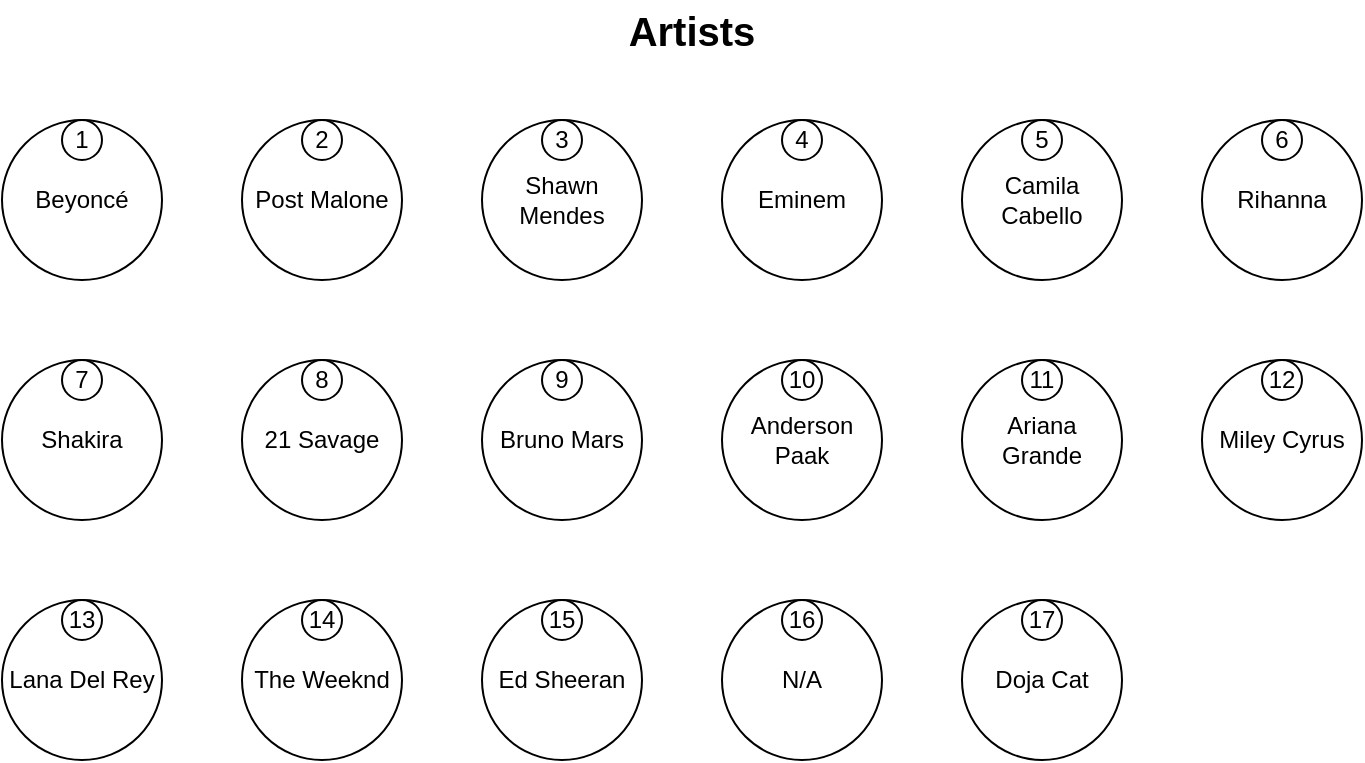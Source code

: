 <mxfile version="24.4.0" type="device" pages="6">
  <diagram name="Page-1" id="7I1qMBMWab01eSXx00-t">
    <mxGraphModel dx="1141" dy="765" grid="1" gridSize="10" guides="1" tooltips="1" connect="1" arrows="1" fold="1" page="1" pageScale="1" pageWidth="850" pageHeight="1100" math="0" shadow="0">
      <root>
        <mxCell id="0" />
        <mxCell id="1" parent="0" />
        <mxCell id="lwMpOVtn4fFz1AG6VNIr-1" value="Beyoncé" style="ellipse;whiteSpace=wrap;html=1;aspect=fixed;" vertex="1" parent="1">
          <mxGeometry x="80" y="140" width="80" height="80" as="geometry" />
        </mxCell>
        <mxCell id="lwMpOVtn4fFz1AG6VNIr-2" value="&lt;span style=&quot;text-align: left;&quot;&gt;Doja Cat&lt;/span&gt;" style="ellipse;whiteSpace=wrap;html=1;aspect=fixed;" vertex="1" parent="1">
          <mxGeometry x="560" y="380" width="80" height="80" as="geometry" />
        </mxCell>
        <mxCell id="lwMpOVtn4fFz1AG6VNIr-3" value="&lt;span style=&quot;text-align: left;&quot;&gt;Post Malone&lt;/span&gt;" style="ellipse;whiteSpace=wrap;html=1;aspect=fixed;" vertex="1" parent="1">
          <mxGeometry x="200" y="140" width="80" height="80" as="geometry" />
        </mxCell>
        <mxCell id="lwMpOVtn4fFz1AG6VNIr-4" value="&lt;span style=&quot;text-align: left;&quot;&gt;N/A&lt;/span&gt;" style="ellipse;whiteSpace=wrap;html=1;aspect=fixed;" vertex="1" parent="1">
          <mxGeometry x="440" y="380" width="80" height="80" as="geometry" />
        </mxCell>
        <mxCell id="lwMpOVtn4fFz1AG6VNIr-5" value="&lt;span style=&quot;text-align: left;&quot;&gt;Ed Sheeran&lt;/span&gt;" style="ellipse;whiteSpace=wrap;html=1;aspect=fixed;" vertex="1" parent="1">
          <mxGeometry x="320" y="380" width="80" height="80" as="geometry" />
        </mxCell>
        <mxCell id="lwMpOVtn4fFz1AG6VNIr-6" value="&lt;span style=&quot;text-align: left;&quot;&gt;The Weeknd&lt;/span&gt;" style="ellipse;whiteSpace=wrap;html=1;aspect=fixed;" vertex="1" parent="1">
          <mxGeometry x="200" y="380" width="80" height="80" as="geometry" />
        </mxCell>
        <mxCell id="lwMpOVtn4fFz1AG6VNIr-7" value="&lt;span style=&quot;text-align: left;&quot;&gt;Lana Del Rey&lt;/span&gt;" style="ellipse;whiteSpace=wrap;html=1;aspect=fixed;" vertex="1" parent="1">
          <mxGeometry x="80" y="380" width="80" height="80" as="geometry" />
        </mxCell>
        <mxCell id="lwMpOVtn4fFz1AG6VNIr-8" value="&lt;span style=&quot;text-align: left;&quot;&gt;Miley Cyrus&lt;/span&gt;" style="ellipse;whiteSpace=wrap;html=1;aspect=fixed;" vertex="1" parent="1">
          <mxGeometry x="680" y="260" width="80" height="80" as="geometry" />
        </mxCell>
        <mxCell id="lwMpOVtn4fFz1AG6VNIr-9" value="&lt;span style=&quot;text-align: left;&quot;&gt;Ariana Grande&lt;/span&gt;" style="ellipse;whiteSpace=wrap;html=1;aspect=fixed;" vertex="1" parent="1">
          <mxGeometry x="560" y="260" width="80" height="80" as="geometry" />
        </mxCell>
        <mxCell id="lwMpOVtn4fFz1AG6VNIr-10" value="&lt;span style=&quot;text-align: left;&quot;&gt;Anderson Paak&lt;/span&gt;" style="ellipse;whiteSpace=wrap;html=1;aspect=fixed;" vertex="1" parent="1">
          <mxGeometry x="440" y="260" width="80" height="80" as="geometry" />
        </mxCell>
        <mxCell id="lwMpOVtn4fFz1AG6VNIr-11" value="&lt;span style=&quot;text-align: left;&quot;&gt;Bruno Mars&lt;/span&gt;" style="ellipse;whiteSpace=wrap;html=1;aspect=fixed;" vertex="1" parent="1">
          <mxGeometry x="320" y="260" width="80" height="80" as="geometry" />
        </mxCell>
        <mxCell id="lwMpOVtn4fFz1AG6VNIr-12" value="&lt;span style=&quot;text-align: left;&quot;&gt;21 Savage&lt;/span&gt;" style="ellipse;whiteSpace=wrap;html=1;aspect=fixed;" vertex="1" parent="1">
          <mxGeometry x="200" y="260" width="80" height="80" as="geometry" />
        </mxCell>
        <mxCell id="lwMpOVtn4fFz1AG6VNIr-13" value="&lt;span style=&quot;text-align: left;&quot;&gt;Shakira&lt;/span&gt;" style="ellipse;whiteSpace=wrap;html=1;aspect=fixed;" vertex="1" parent="1">
          <mxGeometry x="80" y="260" width="80" height="80" as="geometry" />
        </mxCell>
        <mxCell id="lwMpOVtn4fFz1AG6VNIr-14" value="&lt;span style=&quot;text-align: left;&quot;&gt;Rihanna&lt;/span&gt;" style="ellipse;whiteSpace=wrap;html=1;aspect=fixed;" vertex="1" parent="1">
          <mxGeometry x="680" y="140" width="80" height="80" as="geometry" />
        </mxCell>
        <mxCell id="lwMpOVtn4fFz1AG6VNIr-15" value="&lt;span style=&quot;text-align: left;&quot;&gt;Camila Cabello&lt;/span&gt;" style="ellipse;whiteSpace=wrap;html=1;aspect=fixed;" vertex="1" parent="1">
          <mxGeometry x="560" y="140" width="80" height="80" as="geometry" />
        </mxCell>
        <mxCell id="lwMpOVtn4fFz1AG6VNIr-16" value="&lt;span style=&quot;text-align: left;&quot;&gt;Eminem&lt;/span&gt;" style="ellipse;whiteSpace=wrap;html=1;aspect=fixed;" vertex="1" parent="1">
          <mxGeometry x="440" y="140" width="80" height="80" as="geometry" />
        </mxCell>
        <mxCell id="lwMpOVtn4fFz1AG6VNIr-17" value="&lt;span style=&quot;text-align: left;&quot;&gt;Shawn Mendes&lt;/span&gt;" style="ellipse;whiteSpace=wrap;html=1;aspect=fixed;" vertex="1" parent="1">
          <mxGeometry x="320" y="140" width="80" height="80" as="geometry" />
        </mxCell>
        <mxCell id="lwMpOVtn4fFz1AG6VNIr-18" value="1" style="ellipse;whiteSpace=wrap;html=1;aspect=fixed;" vertex="1" parent="1">
          <mxGeometry x="110" y="140" width="20" height="20" as="geometry" />
        </mxCell>
        <mxCell id="lwMpOVtn4fFz1AG6VNIr-19" value="3" style="ellipse;whiteSpace=wrap;html=1;aspect=fixed;" vertex="1" parent="1">
          <mxGeometry x="350" y="140" width="20" height="20" as="geometry" />
        </mxCell>
        <mxCell id="lwMpOVtn4fFz1AG6VNIr-20" value="4" style="ellipse;whiteSpace=wrap;html=1;aspect=fixed;" vertex="1" parent="1">
          <mxGeometry x="470" y="140" width="20" height="20" as="geometry" />
        </mxCell>
        <mxCell id="lwMpOVtn4fFz1AG6VNIr-21" value="5" style="ellipse;whiteSpace=wrap;html=1;aspect=fixed;" vertex="1" parent="1">
          <mxGeometry x="590" y="140" width="20" height="20" as="geometry" />
        </mxCell>
        <mxCell id="lwMpOVtn4fFz1AG6VNIr-22" value="6" style="ellipse;whiteSpace=wrap;html=1;aspect=fixed;" vertex="1" parent="1">
          <mxGeometry x="710" y="140" width="20" height="20" as="geometry" />
        </mxCell>
        <mxCell id="lwMpOVtn4fFz1AG6VNIr-23" value="7" style="ellipse;whiteSpace=wrap;html=1;aspect=fixed;" vertex="1" parent="1">
          <mxGeometry x="110" y="260" width="20" height="20" as="geometry" />
        </mxCell>
        <mxCell id="lwMpOVtn4fFz1AG6VNIr-24" value="8" style="ellipse;whiteSpace=wrap;html=1;aspect=fixed;" vertex="1" parent="1">
          <mxGeometry x="230" y="260" width="20" height="20" as="geometry" />
        </mxCell>
        <mxCell id="lwMpOVtn4fFz1AG6VNIr-25" value="9" style="ellipse;whiteSpace=wrap;html=1;aspect=fixed;" vertex="1" parent="1">
          <mxGeometry x="350" y="260" width="20" height="20" as="geometry" />
        </mxCell>
        <mxCell id="lwMpOVtn4fFz1AG6VNIr-26" value="10" style="ellipse;whiteSpace=wrap;html=1;aspect=fixed;" vertex="1" parent="1">
          <mxGeometry x="470" y="260" width="20" height="20" as="geometry" />
        </mxCell>
        <mxCell id="lwMpOVtn4fFz1AG6VNIr-27" value="11" style="ellipse;whiteSpace=wrap;html=1;aspect=fixed;" vertex="1" parent="1">
          <mxGeometry x="590" y="260" width="20" height="20" as="geometry" />
        </mxCell>
        <mxCell id="lwMpOVtn4fFz1AG6VNIr-28" value="12" style="ellipse;whiteSpace=wrap;html=1;aspect=fixed;" vertex="1" parent="1">
          <mxGeometry x="710" y="260" width="20" height="20" as="geometry" />
        </mxCell>
        <mxCell id="lwMpOVtn4fFz1AG6VNIr-29" value="13" style="ellipse;whiteSpace=wrap;html=1;aspect=fixed;" vertex="1" parent="1">
          <mxGeometry x="110" y="380" width="20" height="20" as="geometry" />
        </mxCell>
        <mxCell id="lwMpOVtn4fFz1AG6VNIr-30" value="14" style="ellipse;whiteSpace=wrap;html=1;aspect=fixed;" vertex="1" parent="1">
          <mxGeometry x="230" y="380" width="20" height="20" as="geometry" />
        </mxCell>
        <mxCell id="lwMpOVtn4fFz1AG6VNIr-31" value="15" style="ellipse;whiteSpace=wrap;html=1;aspect=fixed;" vertex="1" parent="1">
          <mxGeometry x="350" y="380" width="20" height="20" as="geometry" />
        </mxCell>
        <mxCell id="lwMpOVtn4fFz1AG6VNIr-32" value="16" style="ellipse;whiteSpace=wrap;html=1;aspect=fixed;" vertex="1" parent="1">
          <mxGeometry x="470" y="380" width="20" height="20" as="geometry" />
        </mxCell>
        <mxCell id="lwMpOVtn4fFz1AG6VNIr-33" value="17" style="ellipse;whiteSpace=wrap;html=1;aspect=fixed;" vertex="1" parent="1">
          <mxGeometry x="590" y="380" width="20" height="20" as="geometry" />
        </mxCell>
        <mxCell id="lwMpOVtn4fFz1AG6VNIr-40" value="2" style="ellipse;whiteSpace=wrap;html=1;aspect=fixed;" vertex="1" parent="1">
          <mxGeometry x="230" y="140" width="20" height="20" as="geometry" />
        </mxCell>
        <mxCell id="wsotTmH68U19cV-EWrTf-1" value="&lt;b&gt;&lt;font style=&quot;font-size: 20px;&quot;&gt;Artists&lt;/font&gt;&lt;/b&gt;" style="text;html=1;align=center;verticalAlign=middle;whiteSpace=wrap;rounded=0;" vertex="1" parent="1">
          <mxGeometry x="395" y="80" width="60" height="30" as="geometry" />
        </mxCell>
      </root>
    </mxGraphModel>
  </diagram>
  <diagram id="EtxIrlnS0Fi-NfYrtBI7" name="Page-2">
    <mxGraphModel dx="1141" dy="765" grid="1" gridSize="10" guides="1" tooltips="1" connect="1" arrows="1" fold="1" page="1" pageScale="1" pageWidth="850" pageHeight="1100" math="0" shadow="0">
      <root>
        <mxCell id="0" />
        <mxCell id="1" parent="0" />
        <mxCell id="ZS_uvyxzxIyZF_OZ42_g-1" value="&lt;div&gt;&lt;span style=&quot;text-align: left;&quot;&gt;&lt;br&gt;&lt;/span&gt;&lt;/div&gt;&lt;span style=&quot;text-align: left;&quot;&gt;Beautiful Liar&lt;/span&gt;" style="rounded=0;whiteSpace=wrap;html=1;" vertex="1" parent="1">
          <mxGeometry x="40" y="120" width="120" height="60" as="geometry" />
        </mxCell>
        <mxCell id="ZS_uvyxzxIyZF_OZ42_g-3" value="&lt;div&gt;&lt;br&gt;&lt;/div&gt;&lt;div&gt;&lt;span style=&quot;text-align: left;&quot;&gt;Do not Go Yet&lt;/span&gt;&lt;br&gt;&lt;/div&gt;" style="rounded=0;whiteSpace=wrap;html=1;" vertex="1" parent="1">
          <mxGeometry x="680" y="220" width="120" height="60" as="geometry" />
        </mxCell>
        <mxCell id="ZS_uvyxzxIyZF_OZ42_g-4" value="&lt;div&gt;&lt;span style=&quot;text-align: left;&quot;&gt;&lt;br&gt;&lt;/span&gt;&lt;/div&gt;&lt;span style=&quot;text-align: left;&quot;&gt;Rockstar&lt;/span&gt;" style="rounded=0;whiteSpace=wrap;html=1;" vertex="1" parent="1">
          <mxGeometry x="200" y="120" width="120" height="60" as="geometry" />
        </mxCell>
        <mxCell id="ZS_uvyxzxIyZF_OZ42_g-5" value="&lt;div&gt;&lt;br&gt;&lt;/div&gt;&lt;div&gt;&lt;span style=&quot;text-align: left;&quot;&gt;You Right&lt;/span&gt;&lt;br&gt;&lt;/div&gt;" style="rounded=0;whiteSpace=wrap;html=1;" vertex="1" parent="1">
          <mxGeometry x="520" y="220" width="120" height="60" as="geometry" />
        </mxCell>
        <mxCell id="ZS_uvyxzxIyZF_OZ42_g-6" value="&lt;div&gt;&lt;br&gt;&lt;/div&gt;&lt;div&gt;&lt;span style=&quot;text-align: left;&quot;&gt;Bad Habits&lt;/span&gt;&lt;br&gt;&lt;/div&gt;" style="rounded=0;whiteSpace=wrap;html=1;" vertex="1" parent="1">
          <mxGeometry x="360" y="220" width="120" height="60" as="geometry" />
        </mxCell>
        <mxCell id="ZS_uvyxzxIyZF_OZ42_g-7" value="&lt;div&gt;&lt;br&gt;&lt;/div&gt;&lt;div&gt;&lt;span style=&quot;text-align: left;&quot;&gt;Save Your Tears&lt;/span&gt;&lt;br&gt;&lt;/div&gt;" style="rounded=0;whiteSpace=wrap;html=1;" vertex="1" parent="1">
          <mxGeometry x="200" y="220" width="120" height="60" as="geometry" />
        </mxCell>
        <mxCell id="ZS_uvyxzxIyZF_OZ42_g-8" value="&lt;div&gt;&lt;br&gt;&lt;/div&gt;&lt;div&gt;&lt;span style=&quot;text-align: left;&quot;&gt;Do not Call Me Angel&#39;&lt;/span&gt;&lt;br&gt;&lt;/div&gt;" style="rounded=0;whiteSpace=wrap;html=1;" vertex="1" parent="1">
          <mxGeometry x="40" y="220" width="120" height="60" as="geometry" />
        </mxCell>
        <mxCell id="ZS_uvyxzxIyZF_OZ42_g-9" value="&lt;div&gt;&lt;br&gt;&lt;/div&gt;&lt;div&gt;&lt;span style=&quot;text-align: left;&quot;&gt;Leave The Door Open&lt;/span&gt;&lt;br&gt;&lt;/div&gt;" style="rounded=0;whiteSpace=wrap;html=1;" vertex="1" parent="1">
          <mxGeometry x="680" y="120" width="120" height="60" as="geometry" />
        </mxCell>
        <mxCell id="ZS_uvyxzxIyZF_OZ42_g-10" value="&lt;div&gt;&lt;span style=&quot;text-align: left;&quot;&gt;&lt;br&gt;&lt;/span&gt;&lt;/div&gt;&lt;span style=&quot;text-align: left;&quot;&gt;Love The Way You Lie&lt;/span&gt;" style="rounded=0;whiteSpace=wrap;html=1;" vertex="1" parent="1">
          <mxGeometry x="520" y="120" width="120" height="60" as="geometry" />
        </mxCell>
        <mxCell id="ZS_uvyxzxIyZF_OZ42_g-11" value="&lt;div&gt;&lt;span style=&quot;text-align: left;&quot;&gt;&lt;br&gt;&lt;/span&gt;&lt;/div&gt;&lt;span style=&quot;text-align: left;&quot;&gt;Senorita&lt;/span&gt;" style="rounded=0;whiteSpace=wrap;html=1;" vertex="1" parent="1">
          <mxGeometry x="360" y="120" width="120" height="60" as="geometry" />
        </mxCell>
        <mxCell id="ZS_uvyxzxIyZF_OZ42_g-12" value="1" style="rounded=0;whiteSpace=wrap;html=1;" vertex="1" parent="1">
          <mxGeometry x="85" y="120" width="30" height="20" as="geometry" />
        </mxCell>
        <mxCell id="ZS_uvyxzxIyZF_OZ42_g-14" value="2" style="rounded=0;whiteSpace=wrap;html=1;" vertex="1" parent="1">
          <mxGeometry x="245" y="120" width="30" height="20" as="geometry" />
        </mxCell>
        <mxCell id="ZS_uvyxzxIyZF_OZ42_g-15" value="3" style="rounded=0;whiteSpace=wrap;html=1;" vertex="1" parent="1">
          <mxGeometry x="405" y="120" width="30" height="20" as="geometry" />
        </mxCell>
        <mxCell id="ZS_uvyxzxIyZF_OZ42_g-16" value="4" style="rounded=0;whiteSpace=wrap;html=1;" vertex="1" parent="1">
          <mxGeometry x="565" y="120" width="30" height="20" as="geometry" />
        </mxCell>
        <mxCell id="ZS_uvyxzxIyZF_OZ42_g-17" value="5" style="rounded=0;whiteSpace=wrap;html=1;" vertex="1" parent="1">
          <mxGeometry x="725" y="120" width="30" height="20" as="geometry" />
        </mxCell>
        <mxCell id="ZS_uvyxzxIyZF_OZ42_g-18" value="6" style="rounded=0;whiteSpace=wrap;html=1;" vertex="1" parent="1">
          <mxGeometry x="85" y="220" width="30" height="20" as="geometry" />
        </mxCell>
        <mxCell id="ZS_uvyxzxIyZF_OZ42_g-19" value="7" style="rounded=0;whiteSpace=wrap;html=1;" vertex="1" parent="1">
          <mxGeometry x="245" y="220" width="30" height="20" as="geometry" />
        </mxCell>
        <mxCell id="ZS_uvyxzxIyZF_OZ42_g-20" value="8" style="rounded=0;whiteSpace=wrap;html=1;" vertex="1" parent="1">
          <mxGeometry x="405" y="220" width="30" height="20" as="geometry" />
        </mxCell>
        <mxCell id="ZS_uvyxzxIyZF_OZ42_g-21" value="9" style="rounded=0;whiteSpace=wrap;html=1;" vertex="1" parent="1">
          <mxGeometry x="565" y="220" width="30" height="20" as="geometry" />
        </mxCell>
        <mxCell id="ZS_uvyxzxIyZF_OZ42_g-22" value="10" style="rounded=0;whiteSpace=wrap;html=1;" vertex="1" parent="1">
          <mxGeometry x="725" y="220" width="30" height="20" as="geometry" />
        </mxCell>
        <mxCell id="ZS_uvyxzxIyZF_OZ42_g-23" value="&lt;b&gt;&lt;font style=&quot;font-size: 20px;&quot;&gt;Songs&lt;/font&gt;&lt;/b&gt;" style="text;html=1;align=center;verticalAlign=middle;whiteSpace=wrap;rounded=0;" vertex="1" parent="1">
          <mxGeometry x="390" y="50" width="60" height="30" as="geometry" />
        </mxCell>
      </root>
    </mxGraphModel>
  </diagram>
  <diagram id="P8KI76stsj6u3iX598NN" name="Page-3">
    <mxGraphModel dx="1141" dy="765" grid="1" gridSize="10" guides="1" tooltips="1" connect="1" arrows="1" fold="1" page="1" pageScale="1" pageWidth="850" pageHeight="1100" math="0" shadow="0">
      <root>
        <mxCell id="0" />
        <mxCell id="1" parent="0" />
        <mxCell id="OisS_T35Y5048M_Joq0b-2" value="&lt;span style=&quot;text-align: left;&quot;&gt;Single release&lt;/span&gt;" style="shape=hexagon;perimeter=hexagonPerimeter2;whiteSpace=wrap;html=1;fixedSize=1;" vertex="1" parent="1">
          <mxGeometry x="365" y="260" width="120" height="80" as="geometry" />
        </mxCell>
        <mxCell id="OisS_T35Y5048M_Joq0b-3" value="&lt;span style=&quot;text-align: left;&quot;&gt;Single release&lt;/span&gt;" style="shape=hexagon;perimeter=hexagonPerimeter2;whiteSpace=wrap;html=1;fixedSize=1;" vertex="1" parent="1">
          <mxGeometry x="680" y="260" width="120" height="80" as="geometry" />
        </mxCell>
        <mxCell id="OisS_T35Y5048M_Joq0b-4" value="&lt;span style=&quot;text-align: left;&quot;&gt;Planet Her&lt;/span&gt;" style="shape=hexagon;perimeter=hexagonPerimeter2;whiteSpace=wrap;html=1;fixedSize=1;" vertex="1" parent="1">
          <mxGeometry x="520" y="260" width="120" height="80" as="geometry" />
        </mxCell>
        <mxCell id="OisS_T35Y5048M_Joq0b-5" value="&lt;span style=&quot;text-align: left;&quot;&gt;After Hours&lt;/span&gt;" style="shape=hexagon;perimeter=hexagonPerimeter2;whiteSpace=wrap;html=1;fixedSize=1;" vertex="1" parent="1">
          <mxGeometry x="210" y="260" width="120" height="80" as="geometry" />
        </mxCell>
        <mxCell id="OisS_T35Y5048M_Joq0b-6" value="&lt;span style=&quot;text-align: left;&quot;&gt;Charlies Angels&lt;/span&gt;" style="shape=hexagon;perimeter=hexagonPerimeter2;whiteSpace=wrap;html=1;fixedSize=1;" vertex="1" parent="1">
          <mxGeometry x="50" y="260" width="120" height="80" as="geometry" />
        </mxCell>
        <mxCell id="OisS_T35Y5048M_Joq0b-7" value="&lt;span style=&quot;text-align: left;&quot;&gt;An Evening with Silk Sonic&lt;/span&gt;" style="shape=hexagon;perimeter=hexagonPerimeter2;whiteSpace=wrap;html=1;fixedSize=1;" vertex="1" parent="1">
          <mxGeometry x="680" y="140" width="120" height="80" as="geometry" />
        </mxCell>
        <mxCell id="OisS_T35Y5048M_Joq0b-8" value="&lt;span style=&quot;text-align: left;&quot;&gt;Recovery&lt;/span&gt;" style="shape=hexagon;perimeter=hexagonPerimeter2;whiteSpace=wrap;html=1;fixedSize=1;" vertex="1" parent="1">
          <mxGeometry x="520" y="140" width="120" height="80" as="geometry" />
        </mxCell>
        <mxCell id="OisS_T35Y5048M_Joq0b-9" value="&lt;span style=&quot;text-align: left;&quot;&gt;Single release&lt;/span&gt;" style="shape=hexagon;perimeter=hexagonPerimeter2;whiteSpace=wrap;html=1;fixedSize=1;" vertex="1" parent="1">
          <mxGeometry x="365" y="140" width="120" height="80" as="geometry" />
        </mxCell>
        <mxCell id="OisS_T35Y5048M_Joq0b-10" value="&lt;span style=&quot;text-align: left;&quot;&gt;Beerbongs &amp;amp; Bentleys&lt;/span&gt;" style="shape=hexagon;perimeter=hexagonPerimeter2;whiteSpace=wrap;html=1;fixedSize=1;" vertex="1" parent="1">
          <mxGeometry x="210" y="140" width="120" height="80" as="geometry" />
        </mxCell>
        <mxCell id="OisS_T35Y5048M_Joq0b-11" value="&lt;span style=&quot;text-align: left;&quot;&gt;BDay Deluxe Edition&lt;/span&gt;" style="shape=hexagon;perimeter=hexagonPerimeter2;whiteSpace=wrap;html=1;fixedSize=1;" vertex="1" parent="1">
          <mxGeometry x="50" y="140" width="120" height="80" as="geometry" />
        </mxCell>
        <mxCell id="9lHjHeS13iPPWJRmYquz-1" value="&lt;b&gt;&lt;font style=&quot;font-size: 20px;&quot;&gt;Albums&lt;/font&gt;&lt;/b&gt;" style="text;html=1;align=center;verticalAlign=middle;whiteSpace=wrap;rounded=0;" vertex="1" parent="1">
          <mxGeometry x="395" y="80" width="60" height="30" as="geometry" />
        </mxCell>
        <mxCell id="9lHjHeS13iPPWJRmYquz-2" value="1" style="shape=hexagon;perimeter=hexagonPerimeter2;whiteSpace=wrap;html=1;fixedSize=1;size=10;" vertex="1" parent="1">
          <mxGeometry x="95" y="140" width="30" height="20" as="geometry" />
        </mxCell>
        <mxCell id="9lHjHeS13iPPWJRmYquz-3" value="4" style="shape=hexagon;perimeter=hexagonPerimeter2;whiteSpace=wrap;html=1;fixedSize=1;size=10;" vertex="1" parent="1">
          <mxGeometry x="565" y="140" width="30" height="20" as="geometry" />
        </mxCell>
        <mxCell id="9lHjHeS13iPPWJRmYquz-4" value="3" style="shape=hexagon;perimeter=hexagonPerimeter2;whiteSpace=wrap;html=1;fixedSize=1;size=10;" vertex="1" parent="1">
          <mxGeometry x="410" y="140" width="30" height="20" as="geometry" />
        </mxCell>
        <mxCell id="9lHjHeS13iPPWJRmYquz-5" value="2" style="shape=hexagon;perimeter=hexagonPerimeter2;whiteSpace=wrap;html=1;fixedSize=1;size=10;" vertex="1" parent="1">
          <mxGeometry x="255" y="140" width="30" height="20" as="geometry" />
        </mxCell>
        <mxCell id="9lHjHeS13iPPWJRmYquz-6" value="5" style="shape=hexagon;perimeter=hexagonPerimeter2;whiteSpace=wrap;html=1;fixedSize=1;size=10;" vertex="1" parent="1">
          <mxGeometry x="725" y="140" width="30" height="20" as="geometry" />
        </mxCell>
        <mxCell id="9lHjHeS13iPPWJRmYquz-7" value="6" style="shape=hexagon;perimeter=hexagonPerimeter2;whiteSpace=wrap;html=1;fixedSize=1;size=10;" vertex="1" parent="1">
          <mxGeometry x="95" y="260" width="30" height="20" as="geometry" />
        </mxCell>
        <mxCell id="9lHjHeS13iPPWJRmYquz-8" value="7" style="shape=hexagon;perimeter=hexagonPerimeter2;whiteSpace=wrap;html=1;fixedSize=1;size=10;" vertex="1" parent="1">
          <mxGeometry x="255" y="260" width="30" height="20" as="geometry" />
        </mxCell>
        <mxCell id="9lHjHeS13iPPWJRmYquz-9" value="8" style="shape=hexagon;perimeter=hexagonPerimeter2;whiteSpace=wrap;html=1;fixedSize=1;size=10;" vertex="1" parent="1">
          <mxGeometry x="410" y="260" width="30" height="20" as="geometry" />
        </mxCell>
        <mxCell id="9lHjHeS13iPPWJRmYquz-10" value="9" style="shape=hexagon;perimeter=hexagonPerimeter2;whiteSpace=wrap;html=1;fixedSize=1;size=10;" vertex="1" parent="1">
          <mxGeometry x="565" y="260" width="30" height="20" as="geometry" />
        </mxCell>
        <mxCell id="9lHjHeS13iPPWJRmYquz-11" value="10" style="shape=hexagon;perimeter=hexagonPerimeter2;whiteSpace=wrap;html=1;fixedSize=1;size=10;" vertex="1" parent="1">
          <mxGeometry x="725" y="260" width="30" height="20" as="geometry" />
        </mxCell>
      </root>
    </mxGraphModel>
  </diagram>
  <diagram id="sLsgimCMvQ5HUJF5IvKr" name="Page-4">
    <mxGraphModel dx="1201" dy="805" grid="1" gridSize="10" guides="1" tooltips="1" connect="1" arrows="1" fold="1" page="1" pageScale="1" pageWidth="850" pageHeight="1100" math="0" shadow="0">
      <root>
        <mxCell id="0" />
        <mxCell id="1" parent="0" />
        <mxCell id="VKI-T3KlgjcSNsJiT-jE-1" value="&lt;b&gt;&lt;font style=&quot;font-size: 20px;&quot;&gt;Featuring&lt;/font&gt;&lt;/b&gt;" style="text;html=1;align=center;verticalAlign=middle;whiteSpace=wrap;rounded=0;" vertex="1" parent="1">
          <mxGeometry x="350" y="60" width="105" height="30" as="geometry" />
        </mxCell>
        <mxCell id="v7ccYKFeEBCUr6x54TsF-35" style="edgeStyle=orthogonalEdgeStyle;rounded=0;orthogonalLoop=1;jettySize=auto;html=1;entryX=0.5;entryY=0;entryDx=0;entryDy=0;" edge="1" parent="1" source="v7ccYKFeEBCUr6x54TsF-1" target="v7ccYKFeEBCUr6x54TsF-23">
          <mxGeometry relative="1" as="geometry" />
        </mxCell>
        <mxCell id="v7ccYKFeEBCUr6x54TsF-1" value="Beyoncé" style="ellipse;whiteSpace=wrap;html=1;aspect=fixed;" vertex="1" parent="1">
          <mxGeometry x="80" y="140" width="80" height="80" as="geometry" />
        </mxCell>
        <mxCell id="v7ccYKFeEBCUr6x54TsF-2" value="&lt;span style=&quot;text-align: left;&quot;&gt;Doja Cat&lt;/span&gt;" style="ellipse;whiteSpace=wrap;html=1;aspect=fixed;" vertex="1" parent="1">
          <mxGeometry x="480" y="400" width="80" height="80" as="geometry" />
        </mxCell>
        <mxCell id="v7ccYKFeEBCUr6x54TsF-3" value="&lt;span style=&quot;text-align: left;&quot;&gt;Post Malone&lt;/span&gt;" style="ellipse;whiteSpace=wrap;html=1;aspect=fixed;" vertex="1" parent="1">
          <mxGeometry x="200" y="140" width="80" height="80" as="geometry" />
        </mxCell>
        <mxCell id="v7ccYKFeEBCUr6x54TsF-4" value="&lt;span style=&quot;text-align: left;&quot;&gt;N/A&lt;/span&gt;" style="ellipse;whiteSpace=wrap;html=1;aspect=fixed;" vertex="1" parent="1">
          <mxGeometry x="330" y="380" width="80" height="80" as="geometry" />
        </mxCell>
        <mxCell id="v7ccYKFeEBCUr6x54TsF-45" style="edgeStyle=orthogonalEdgeStyle;rounded=0;orthogonalLoop=1;jettySize=auto;html=1;entryX=0;entryY=0.5;entryDx=0;entryDy=0;" edge="1" parent="1" source="v7ccYKFeEBCUr6x54TsF-5" target="v7ccYKFeEBCUr6x54TsF-4">
          <mxGeometry relative="1" as="geometry" />
        </mxCell>
        <mxCell id="v7ccYKFeEBCUr6x54TsF-5" value="&lt;span style=&quot;text-align: left;&quot;&gt;Ed Sheeran&lt;/span&gt;" style="ellipse;whiteSpace=wrap;html=1;aspect=fixed;" vertex="1" parent="1">
          <mxGeometry x="90" y="380" width="80" height="80" as="geometry" />
        </mxCell>
        <mxCell id="v7ccYKFeEBCUr6x54TsF-6" value="&lt;span style=&quot;text-align: left;&quot;&gt;The Weeknd&lt;/span&gt;" style="ellipse;whiteSpace=wrap;html=1;aspect=fixed;" vertex="1" parent="1">
          <mxGeometry x="280" y="610" width="80" height="80" as="geometry" />
        </mxCell>
        <mxCell id="v7ccYKFeEBCUr6x54TsF-7" value="&lt;span style=&quot;text-align: left;&quot;&gt;Lana Del Rey&lt;/span&gt;" style="ellipse;whiteSpace=wrap;html=1;aspect=fixed;" vertex="1" parent="1">
          <mxGeometry x="490" y="530" width="80" height="80" as="geometry" />
        </mxCell>
        <mxCell id="v7ccYKFeEBCUr6x54TsF-8" value="&lt;span style=&quot;text-align: left;&quot;&gt;Miley Cyrus&lt;/span&gt;" style="ellipse;whiteSpace=wrap;html=1;aspect=fixed;" vertex="1" parent="1">
          <mxGeometry x="650" y="400" width="80" height="80" as="geometry" />
        </mxCell>
        <mxCell id="v7ccYKFeEBCUr6x54TsF-41" style="edgeStyle=orthogonalEdgeStyle;rounded=0;orthogonalLoop=1;jettySize=auto;html=1;entryX=0.5;entryY=1;entryDx=0;entryDy=0;" edge="1" parent="1" source="v7ccYKFeEBCUr6x54TsF-9" target="v7ccYKFeEBCUr6x54TsF-8">
          <mxGeometry relative="1" as="geometry" />
        </mxCell>
        <mxCell id="v7ccYKFeEBCUr6x54TsF-9" value="&lt;span style=&quot;text-align: left;&quot;&gt;Ariana Grande&lt;/span&gt;" style="ellipse;whiteSpace=wrap;html=1;aspect=fixed;" vertex="1" parent="1">
          <mxGeometry x="650" y="610" width="80" height="80" as="geometry" />
        </mxCell>
        <mxCell id="v7ccYKFeEBCUr6x54TsF-10" value="&lt;span style=&quot;text-align: left;&quot;&gt;Anderson Paak&lt;/span&gt;" style="ellipse;whiteSpace=wrap;html=1;aspect=fixed;" vertex="1" parent="1">
          <mxGeometry x="320" y="260" width="80" height="80" as="geometry" />
        </mxCell>
        <mxCell id="v7ccYKFeEBCUr6x54TsF-40" style="edgeStyle=orthogonalEdgeStyle;rounded=0;orthogonalLoop=1;jettySize=auto;html=1;entryX=0.5;entryY=0;entryDx=0;entryDy=0;" edge="1" parent="1" source="v7ccYKFeEBCUr6x54TsF-11" target="v7ccYKFeEBCUr6x54TsF-10">
          <mxGeometry relative="1" as="geometry" />
        </mxCell>
        <mxCell id="v7ccYKFeEBCUr6x54TsF-11" value="&lt;span style=&quot;text-align: left;&quot;&gt;Bruno Mars&lt;/span&gt;" style="ellipse;whiteSpace=wrap;html=1;aspect=fixed;" vertex="1" parent="1">
          <mxGeometry x="320" y="140" width="80" height="80" as="geometry" />
        </mxCell>
        <mxCell id="v7ccYKFeEBCUr6x54TsF-12" value="&lt;span style=&quot;text-align: left;&quot;&gt;21 Savage&lt;/span&gt;" style="ellipse;whiteSpace=wrap;html=1;aspect=fixed;" vertex="1" parent="1">
          <mxGeometry x="200" y="260" width="80" height="80" as="geometry" />
        </mxCell>
        <mxCell id="v7ccYKFeEBCUr6x54TsF-13" value="&lt;span style=&quot;text-align: left;&quot;&gt;Shakira&lt;/span&gt;" style="ellipse;whiteSpace=wrap;html=1;aspect=fixed;" vertex="1" parent="1">
          <mxGeometry x="80" y="260" width="80" height="80" as="geometry" />
        </mxCell>
        <mxCell id="v7ccYKFeEBCUr6x54TsF-14" value="&lt;span style=&quot;text-align: left;&quot;&gt;Rihanna&lt;/span&gt;" style="ellipse;whiteSpace=wrap;html=1;aspect=fixed;" vertex="1" parent="1">
          <mxGeometry x="440" y="260" width="80" height="80" as="geometry" />
        </mxCell>
        <mxCell id="v7ccYKFeEBCUr6x54TsF-15" value="&lt;span style=&quot;text-align: left;&quot;&gt;Camila Cabello&lt;/span&gt;" style="ellipse;whiteSpace=wrap;html=1;aspect=fixed;" vertex="1" parent="1">
          <mxGeometry x="560" y="260" width="80" height="80" as="geometry" />
        </mxCell>
        <mxCell id="v7ccYKFeEBCUr6x54TsF-16" value="&lt;span style=&quot;text-align: left;&quot;&gt;Eminem&lt;/span&gt;" style="ellipse;whiteSpace=wrap;html=1;aspect=fixed;" vertex="1" parent="1">
          <mxGeometry x="440" y="140" width="80" height="80" as="geometry" />
        </mxCell>
        <mxCell id="v7ccYKFeEBCUr6x54TsF-37" style="edgeStyle=orthogonalEdgeStyle;rounded=0;orthogonalLoop=1;jettySize=auto;html=1;" edge="1" parent="1" source="v7ccYKFeEBCUr6x54TsF-17" target="v7ccYKFeEBCUr6x54TsF-15">
          <mxGeometry relative="1" as="geometry" />
        </mxCell>
        <mxCell id="v7ccYKFeEBCUr6x54TsF-17" value="&lt;span style=&quot;text-align: left;&quot;&gt;Shawn Mendes&lt;/span&gt;" style="ellipse;whiteSpace=wrap;html=1;aspect=fixed;" vertex="1" parent="1">
          <mxGeometry x="560" y="140" width="80" height="80" as="geometry" />
        </mxCell>
        <mxCell id="v7ccYKFeEBCUr6x54TsF-18" value="1" style="ellipse;whiteSpace=wrap;html=1;aspect=fixed;" vertex="1" parent="1">
          <mxGeometry x="110" y="140" width="20" height="20" as="geometry" />
        </mxCell>
        <mxCell id="v7ccYKFeEBCUr6x54TsF-19" value="3" style="ellipse;whiteSpace=wrap;html=1;aspect=fixed;" vertex="1" parent="1">
          <mxGeometry x="590" y="140" width="20" height="20" as="geometry" />
        </mxCell>
        <mxCell id="v7ccYKFeEBCUr6x54TsF-20" value="4" style="ellipse;whiteSpace=wrap;html=1;aspect=fixed;" vertex="1" parent="1">
          <mxGeometry x="470" y="140" width="20" height="20" as="geometry" />
        </mxCell>
        <mxCell id="v7ccYKFeEBCUr6x54TsF-21" value="5" style="ellipse;whiteSpace=wrap;html=1;aspect=fixed;" vertex="1" parent="1">
          <mxGeometry x="590" y="260" width="20" height="20" as="geometry" />
        </mxCell>
        <mxCell id="v7ccYKFeEBCUr6x54TsF-22" value="6" style="ellipse;whiteSpace=wrap;html=1;aspect=fixed;" vertex="1" parent="1">
          <mxGeometry x="470" y="260" width="20" height="20" as="geometry" />
        </mxCell>
        <mxCell id="v7ccYKFeEBCUr6x54TsF-23" value="7" style="ellipse;whiteSpace=wrap;html=1;aspect=fixed;" vertex="1" parent="1">
          <mxGeometry x="110" y="260" width="20" height="20" as="geometry" />
        </mxCell>
        <mxCell id="v7ccYKFeEBCUr6x54TsF-24" value="8" style="ellipse;whiteSpace=wrap;html=1;aspect=fixed;" vertex="1" parent="1">
          <mxGeometry x="230" y="260" width="20" height="20" as="geometry" />
        </mxCell>
        <mxCell id="v7ccYKFeEBCUr6x54TsF-25" value="9" style="ellipse;whiteSpace=wrap;html=1;aspect=fixed;" vertex="1" parent="1">
          <mxGeometry x="350" y="140" width="20" height="20" as="geometry" />
        </mxCell>
        <mxCell id="v7ccYKFeEBCUr6x54TsF-26" value="10" style="ellipse;whiteSpace=wrap;html=1;aspect=fixed;" vertex="1" parent="1">
          <mxGeometry x="350" y="260" width="20" height="20" as="geometry" />
        </mxCell>
        <mxCell id="v7ccYKFeEBCUr6x54TsF-27" value="11" style="ellipse;whiteSpace=wrap;html=1;aspect=fixed;" vertex="1" parent="1">
          <mxGeometry x="680" y="610" width="20" height="20" as="geometry" />
        </mxCell>
        <mxCell id="v7ccYKFeEBCUr6x54TsF-28" value="12" style="ellipse;whiteSpace=wrap;html=1;aspect=fixed;" vertex="1" parent="1">
          <mxGeometry x="680" y="400" width="20" height="20" as="geometry" />
        </mxCell>
        <mxCell id="v7ccYKFeEBCUr6x54TsF-29" value="13" style="ellipse;whiteSpace=wrap;html=1;aspect=fixed;" vertex="1" parent="1">
          <mxGeometry x="520" y="530" width="20" height="20" as="geometry" />
        </mxCell>
        <mxCell id="v7ccYKFeEBCUr6x54TsF-30" value="14" style="ellipse;whiteSpace=wrap;html=1;aspect=fixed;" vertex="1" parent="1">
          <mxGeometry x="310" y="610" width="20" height="20" as="geometry" />
        </mxCell>
        <mxCell id="v7ccYKFeEBCUr6x54TsF-31" value="15" style="ellipse;whiteSpace=wrap;html=1;aspect=fixed;" vertex="1" parent="1">
          <mxGeometry x="120" y="380" width="20" height="20" as="geometry" />
        </mxCell>
        <mxCell id="v7ccYKFeEBCUr6x54TsF-32" value="16" style="ellipse;whiteSpace=wrap;html=1;aspect=fixed;" vertex="1" parent="1">
          <mxGeometry x="360" y="380" width="20" height="20" as="geometry" />
        </mxCell>
        <mxCell id="v7ccYKFeEBCUr6x54TsF-33" value="17" style="ellipse;whiteSpace=wrap;html=1;aspect=fixed;" vertex="1" parent="1">
          <mxGeometry x="510" y="400" width="20" height="20" as="geometry" />
        </mxCell>
        <mxCell id="v7ccYKFeEBCUr6x54TsF-34" value="2" style="ellipse;whiteSpace=wrap;html=1;aspect=fixed;" vertex="1" parent="1">
          <mxGeometry x="230" y="140" width="20" height="20" as="geometry" />
        </mxCell>
        <mxCell id="v7ccYKFeEBCUr6x54TsF-36" value="" style="endArrow=classic;html=1;rounded=0;exitX=0.5;exitY=1;exitDx=0;exitDy=0;entryX=0.5;entryY=0;entryDx=0;entryDy=0;" edge="1" parent="1" source="v7ccYKFeEBCUr6x54TsF-3" target="v7ccYKFeEBCUr6x54TsF-12">
          <mxGeometry width="50" height="50" relative="1" as="geometry">
            <mxPoint x="400" y="260" as="sourcePoint" />
            <mxPoint x="450" y="210" as="targetPoint" />
          </mxGeometry>
        </mxCell>
        <mxCell id="v7ccYKFeEBCUr6x54TsF-39" value="" style="endArrow=classic;html=1;rounded=0;exitX=0.5;exitY=1;exitDx=0;exitDy=0;entryX=0.5;entryY=0;entryDx=0;entryDy=0;" edge="1" parent="1" source="v7ccYKFeEBCUr6x54TsF-16" target="v7ccYKFeEBCUr6x54TsF-22">
          <mxGeometry width="50" height="50" relative="1" as="geometry">
            <mxPoint x="400" y="260" as="sourcePoint" />
            <mxPoint x="450" y="210" as="targetPoint" />
          </mxGeometry>
        </mxCell>
        <mxCell id="v7ccYKFeEBCUr6x54TsF-42" value="" style="endArrow=classic;html=1;rounded=0;exitX=0;exitY=0.5;exitDx=0;exitDy=0;entryX=0.5;entryY=1;entryDx=0;entryDy=0;" edge="1" parent="1" source="v7ccYKFeEBCUr6x54TsF-9" target="v7ccYKFeEBCUr6x54TsF-7">
          <mxGeometry width="50" height="50" relative="1" as="geometry">
            <mxPoint x="400" y="260" as="sourcePoint" />
            <mxPoint x="450" y="210" as="targetPoint" />
          </mxGeometry>
        </mxCell>
        <mxCell id="v7ccYKFeEBCUr6x54TsF-43" value="" style="endArrow=classic;html=1;rounded=0;exitX=0;exitY=1;exitDx=0;exitDy=0;entryX=1;entryY=0;entryDx=0;entryDy=0;" edge="1" parent="1" source="v7ccYKFeEBCUr6x54TsF-8" target="v7ccYKFeEBCUr6x54TsF-7">
          <mxGeometry width="50" height="50" relative="1" as="geometry">
            <mxPoint x="400" y="260" as="sourcePoint" />
            <mxPoint x="450" y="210" as="targetPoint" />
          </mxGeometry>
        </mxCell>
        <mxCell id="v7ccYKFeEBCUr6x54TsF-44" value="" style="endArrow=classic;html=1;rounded=0;exitX=1;exitY=1;exitDx=0;exitDy=0;entryX=0;entryY=1;entryDx=0;entryDy=0;" edge="1" parent="1" source="v7ccYKFeEBCUr6x54TsF-6" target="v7ccYKFeEBCUr6x54TsF-9">
          <mxGeometry width="50" height="50" relative="1" as="geometry">
            <mxPoint x="400" y="260" as="sourcePoint" />
            <mxPoint x="450" y="210" as="targetPoint" />
          </mxGeometry>
        </mxCell>
        <mxCell id="v7ccYKFeEBCUr6x54TsF-46" value="" style="endArrow=classic;html=1;rounded=0;exitX=-0.012;exitY=0.602;exitDx=0;exitDy=0;entryX=0.5;entryY=0;entryDx=0;entryDy=0;exitPerimeter=0;" edge="1" parent="1" source="v7ccYKFeEBCUr6x54TsF-2" target="v7ccYKFeEBCUr6x54TsF-30">
          <mxGeometry width="50" height="50" relative="1" as="geometry">
            <mxPoint x="400" y="260" as="sourcePoint" />
            <mxPoint x="450" y="210" as="targetPoint" />
          </mxGeometry>
        </mxCell>
        <mxCell id="v7ccYKFeEBCUr6x54TsF-48" value="" style="endArrow=classic;html=1;rounded=0;exitX=0;exitY=1;exitDx=0;exitDy=0;entryX=1;entryY=0;entryDx=0;entryDy=0;" edge="1" parent="1" source="v7ccYKFeEBCUr6x54TsF-15" target="v7ccYKFeEBCUr6x54TsF-4">
          <mxGeometry width="50" height="50" relative="1" as="geometry">
            <mxPoint x="400" y="260" as="sourcePoint" />
            <mxPoint x="450" y="210" as="targetPoint" />
          </mxGeometry>
        </mxCell>
        <mxCell id="v7ccYKFeEBCUr6x54TsF-49" value="" style="endArrow=classic;html=1;rounded=0;exitX=0.5;exitY=1;exitDx=0;exitDy=0;entryX=0.5;entryY=0;entryDx=0;entryDy=0;" edge="1" parent="1" source="v7ccYKFeEBCUr6x54TsF-15" target="v7ccYKFeEBCUr6x54TsF-2">
          <mxGeometry width="50" height="50" relative="1" as="geometry">
            <mxPoint x="400" y="260" as="sourcePoint" />
            <mxPoint x="450" y="210" as="targetPoint" />
          </mxGeometry>
        </mxCell>
        <mxCell id="v7ccYKFeEBCUr6x54TsF-50" value="" style="endArrow=classic;html=1;rounded=0;exitX=1;exitY=0.5;exitDx=0;exitDy=0;entryX=0;entryY=0.5;entryDx=0;entryDy=0;" edge="1" parent="1" source="v7ccYKFeEBCUr6x54TsF-2" target="v7ccYKFeEBCUr6x54TsF-8">
          <mxGeometry width="50" height="50" relative="1" as="geometry">
            <mxPoint x="400" y="260" as="sourcePoint" />
            <mxPoint x="450" y="210" as="targetPoint" />
          </mxGeometry>
        </mxCell>
      </root>
    </mxGraphModel>
  </diagram>
  <diagram id="z7tXccs1BkFtAzZ69I96" name="Page-5">
    <mxGraphModel dx="1141" dy="765" grid="1" gridSize="10" guides="1" tooltips="1" connect="1" arrows="1" fold="1" page="1" pageScale="1" pageWidth="850" pageHeight="1100" math="0" shadow="0">
      <root>
        <mxCell id="0" />
        <mxCell id="1" parent="0" />
        <mxCell id="IoYTjHm12FyaBsNOvwGh-1" value="Beyoncé" style="ellipse;whiteSpace=wrap;html=1;aspect=fixed;" vertex="1" parent="1">
          <mxGeometry x="20" y="160" width="80" height="80" as="geometry" />
        </mxCell>
        <mxCell id="IoYTjHm12FyaBsNOvwGh-2" value="&lt;span style=&quot;text-align: left;&quot;&gt;Doja Cat&lt;/span&gt;" style="ellipse;whiteSpace=wrap;html=1;aspect=fixed;" vertex="1" parent="1">
          <mxGeometry x="560" y="580" width="80" height="80" as="geometry" />
        </mxCell>
        <mxCell id="IoYTjHm12FyaBsNOvwGh-3" value="&lt;span style=&quot;text-align: left;&quot;&gt;Post Malone&lt;/span&gt;" style="ellipse;whiteSpace=wrap;html=1;aspect=fixed;" vertex="1" parent="1">
          <mxGeometry x="180" y="160" width="80" height="80" as="geometry" />
        </mxCell>
        <mxCell id="-8UNr75c4IQ47jrqHG51-38" style="edgeStyle=orthogonalEdgeStyle;rounded=0;orthogonalLoop=1;jettySize=auto;html=1;entryX=0.5;entryY=1;entryDx=0;entryDy=0;exitX=0.5;exitY=1;exitDx=0;exitDy=0;" edge="1" parent="1" source="IoYTjHm12FyaBsNOvwGh-4" target="-8UNr75c4IQ47jrqHG51-2">
          <mxGeometry relative="1" as="geometry">
            <Array as="points">
              <mxPoint x="460" y="720" />
              <mxPoint x="740" y="720" />
            </Array>
          </mxGeometry>
        </mxCell>
        <mxCell id="IoYTjHm12FyaBsNOvwGh-4" value="&lt;span style=&quot;text-align: left;&quot;&gt;N/A&lt;/span&gt;" style="ellipse;whiteSpace=wrap;html=1;aspect=fixed;" vertex="1" parent="1">
          <mxGeometry x="420" y="580" width="80" height="80" as="geometry" />
        </mxCell>
        <mxCell id="IoYTjHm12FyaBsNOvwGh-5" value="&lt;span style=&quot;text-align: left;&quot;&gt;Ed Sheeran&lt;/span&gt;" style="ellipse;whiteSpace=wrap;html=1;aspect=fixed;" vertex="1" parent="1">
          <mxGeometry x="340" y="580" width="80" height="80" as="geometry" />
        </mxCell>
        <mxCell id="IoYTjHm12FyaBsNOvwGh-6" value="&lt;span style=&quot;text-align: left;&quot;&gt;The Weeknd&lt;/span&gt;" style="ellipse;whiteSpace=wrap;html=1;aspect=fixed;" vertex="1" parent="1">
          <mxGeometry x="260" y="580" width="80" height="80" as="geometry" />
        </mxCell>
        <mxCell id="IoYTjHm12FyaBsNOvwGh-7" value="&lt;span style=&quot;text-align: left;&quot;&gt;Lana Del Rey&lt;/span&gt;" style="ellipse;whiteSpace=wrap;html=1;aspect=fixed;" vertex="1" parent="1">
          <mxGeometry x="100" y="580" width="80" height="80" as="geometry" />
        </mxCell>
        <mxCell id="IoYTjHm12FyaBsNOvwGh-8" value="&lt;span style=&quot;text-align: left;&quot;&gt;Miley Cyrus&lt;/span&gt;" style="ellipse;whiteSpace=wrap;html=1;aspect=fixed;" vertex="1" parent="1">
          <mxGeometry x="20" y="580" width="80" height="80" as="geometry" />
        </mxCell>
        <mxCell id="IoYTjHm12FyaBsNOvwGh-9" value="&lt;span style=&quot;text-align: left;&quot;&gt;Ariana Grande&lt;/span&gt;" style="ellipse;whiteSpace=wrap;html=1;aspect=fixed;" vertex="1" parent="1">
          <mxGeometry x="180" y="580" width="80" height="80" as="geometry" />
        </mxCell>
        <mxCell id="IoYTjHm12FyaBsNOvwGh-10" value="&lt;span style=&quot;text-align: left;&quot;&gt;Anderson Paak&lt;/span&gt;" style="ellipse;whiteSpace=wrap;html=1;aspect=fixed;" vertex="1" parent="1">
          <mxGeometry x="740" y="160" width="80" height="80" as="geometry" />
        </mxCell>
        <mxCell id="IoYTjHm12FyaBsNOvwGh-11" value="&lt;span style=&quot;text-align: left;&quot;&gt;Bruno Mars&lt;/span&gt;" style="ellipse;whiteSpace=wrap;html=1;aspect=fixed;" vertex="1" parent="1">
          <mxGeometry x="660" y="160" width="80" height="80" as="geometry" />
        </mxCell>
        <mxCell id="IoYTjHm12FyaBsNOvwGh-12" value="&lt;span style=&quot;text-align: left;&quot;&gt;21 Savage&lt;/span&gt;" style="ellipse;whiteSpace=wrap;html=1;aspect=fixed;" vertex="1" parent="1">
          <mxGeometry x="260" y="160" width="80" height="80" as="geometry" />
        </mxCell>
        <mxCell id="IoYTjHm12FyaBsNOvwGh-13" value="&lt;span style=&quot;text-align: left;&quot;&gt;Shakira&lt;/span&gt;" style="ellipse;whiteSpace=wrap;html=1;aspect=fixed;" vertex="1" parent="1">
          <mxGeometry x="100" y="160" width="80" height="80" as="geometry" />
        </mxCell>
        <mxCell id="IoYTjHm12FyaBsNOvwGh-14" value="&lt;span style=&quot;text-align: left;&quot;&gt;Rihanna&lt;/span&gt;" style="ellipse;whiteSpace=wrap;html=1;aspect=fixed;" vertex="1" parent="1">
          <mxGeometry x="580" y="160" width="80" height="80" as="geometry" />
        </mxCell>
        <mxCell id="-8UNr75c4IQ47jrqHG51-39" style="edgeStyle=orthogonalEdgeStyle;rounded=0;orthogonalLoop=1;jettySize=auto;html=1;exitX=1;exitY=1;exitDx=0;exitDy=0;" edge="1" parent="1" source="IoYTjHm12FyaBsNOvwGh-15" target="-8UNr75c4IQ47jrqHG51-2">
          <mxGeometry relative="1" as="geometry">
            <Array as="points">
              <mxPoint x="488" y="400" />
              <mxPoint x="700" y="400" />
            </Array>
          </mxGeometry>
        </mxCell>
        <mxCell id="IoYTjHm12FyaBsNOvwGh-15" value="&lt;span style=&quot;text-align: left;&quot;&gt;Camila Cabello&lt;/span&gt;" style="ellipse;whiteSpace=wrap;html=1;aspect=fixed;" vertex="1" parent="1">
          <mxGeometry x="420" y="160" width="80" height="80" as="geometry" />
        </mxCell>
        <mxCell id="IoYTjHm12FyaBsNOvwGh-16" value="&lt;span style=&quot;text-align: left;&quot;&gt;Eminem&lt;/span&gt;" style="ellipse;whiteSpace=wrap;html=1;aspect=fixed;" vertex="1" parent="1">
          <mxGeometry x="500" y="160" width="80" height="80" as="geometry" />
        </mxCell>
        <mxCell id="IoYTjHm12FyaBsNOvwGh-17" value="&lt;span style=&quot;text-align: left;&quot;&gt;Shawn Mendes&lt;/span&gt;" style="ellipse;whiteSpace=wrap;html=1;aspect=fixed;" vertex="1" parent="1">
          <mxGeometry x="340" y="160" width="80" height="80" as="geometry" />
        </mxCell>
        <mxCell id="IoYTjHm12FyaBsNOvwGh-18" value="1" style="ellipse;whiteSpace=wrap;html=1;aspect=fixed;" vertex="1" parent="1">
          <mxGeometry x="40" y="160" width="20" height="20" as="geometry" />
        </mxCell>
        <mxCell id="IoYTjHm12FyaBsNOvwGh-19" value="3" style="ellipse;whiteSpace=wrap;html=1;aspect=fixed;" vertex="1" parent="1">
          <mxGeometry x="370" y="160" width="20" height="20" as="geometry" />
        </mxCell>
        <mxCell id="IoYTjHm12FyaBsNOvwGh-20" value="4" style="ellipse;whiteSpace=wrap;html=1;aspect=fixed;" vertex="1" parent="1">
          <mxGeometry x="530" y="160" width="20" height="20" as="geometry" />
        </mxCell>
        <mxCell id="IoYTjHm12FyaBsNOvwGh-21" value="5" style="ellipse;whiteSpace=wrap;html=1;aspect=fixed;" vertex="1" parent="1">
          <mxGeometry x="450" y="160" width="20" height="20" as="geometry" />
        </mxCell>
        <mxCell id="IoYTjHm12FyaBsNOvwGh-22" value="6" style="ellipse;whiteSpace=wrap;html=1;aspect=fixed;" vertex="1" parent="1">
          <mxGeometry x="610" y="160" width="20" height="20" as="geometry" />
        </mxCell>
        <mxCell id="IoYTjHm12FyaBsNOvwGh-23" value="7" style="ellipse;whiteSpace=wrap;html=1;aspect=fixed;" vertex="1" parent="1">
          <mxGeometry x="120" y="160" width="20" height="20" as="geometry" />
        </mxCell>
        <mxCell id="IoYTjHm12FyaBsNOvwGh-24" value="8" style="ellipse;whiteSpace=wrap;html=1;aspect=fixed;" vertex="1" parent="1">
          <mxGeometry x="290" y="160" width="20" height="20" as="geometry" />
        </mxCell>
        <mxCell id="IoYTjHm12FyaBsNOvwGh-25" value="9" style="ellipse;whiteSpace=wrap;html=1;aspect=fixed;" vertex="1" parent="1">
          <mxGeometry x="690" y="160" width="20" height="20" as="geometry" />
        </mxCell>
        <mxCell id="IoYTjHm12FyaBsNOvwGh-26" value="10" style="ellipse;whiteSpace=wrap;html=1;aspect=fixed;" vertex="1" parent="1">
          <mxGeometry x="770" y="160" width="20" height="20" as="geometry" />
        </mxCell>
        <mxCell id="IoYTjHm12FyaBsNOvwGh-27" value="11" style="ellipse;whiteSpace=wrap;html=1;aspect=fixed;" vertex="1" parent="1">
          <mxGeometry x="210" y="580" width="20" height="20" as="geometry" />
        </mxCell>
        <mxCell id="IoYTjHm12FyaBsNOvwGh-28" value="12" style="ellipse;whiteSpace=wrap;html=1;aspect=fixed;" vertex="1" parent="1">
          <mxGeometry x="50" y="580" width="20" height="20" as="geometry" />
        </mxCell>
        <mxCell id="IoYTjHm12FyaBsNOvwGh-29" value="13" style="ellipse;whiteSpace=wrap;html=1;aspect=fixed;" vertex="1" parent="1">
          <mxGeometry x="130" y="580" width="20" height="20" as="geometry" />
        </mxCell>
        <mxCell id="IoYTjHm12FyaBsNOvwGh-30" value="14" style="ellipse;whiteSpace=wrap;html=1;aspect=fixed;" vertex="1" parent="1">
          <mxGeometry x="290" y="580" width="20" height="20" as="geometry" />
        </mxCell>
        <mxCell id="IoYTjHm12FyaBsNOvwGh-31" value="15" style="ellipse;whiteSpace=wrap;html=1;aspect=fixed;" vertex="1" parent="1">
          <mxGeometry x="370" y="580" width="20" height="20" as="geometry" />
        </mxCell>
        <mxCell id="IoYTjHm12FyaBsNOvwGh-32" value="16" style="ellipse;whiteSpace=wrap;html=1;aspect=fixed;" vertex="1" parent="1">
          <mxGeometry x="450" y="580" width="20" height="20" as="geometry" />
        </mxCell>
        <mxCell id="IoYTjHm12FyaBsNOvwGh-33" value="17" style="ellipse;whiteSpace=wrap;html=1;aspect=fixed;" vertex="1" parent="1">
          <mxGeometry x="590" y="580" width="20" height="20" as="geometry" />
        </mxCell>
        <mxCell id="IoYTjHm12FyaBsNOvwGh-34" value="2" style="ellipse;whiteSpace=wrap;html=1;aspect=fixed;" vertex="1" parent="1">
          <mxGeometry x="210" y="160" width="20" height="20" as="geometry" />
        </mxCell>
        <mxCell id="-8UNr75c4IQ47jrqHG51-1" value="&lt;div&gt;&lt;span style=&quot;text-align: left;&quot;&gt;&lt;br&gt;&lt;/span&gt;&lt;/div&gt;&lt;span style=&quot;text-align: left;&quot;&gt;Beautiful Liar&lt;/span&gt;" style="rounded=0;whiteSpace=wrap;html=1;" vertex="1" parent="1">
          <mxGeometry x="40" y="300" width="120" height="60" as="geometry" />
        </mxCell>
        <mxCell id="-8UNr75c4IQ47jrqHG51-2" value="&lt;div&gt;&lt;br&gt;&lt;/div&gt;&lt;div&gt;&lt;span style=&quot;text-align: left;&quot;&gt;Do not Go Yet&lt;/span&gt;&lt;br&gt;&lt;/div&gt;" style="rounded=0;whiteSpace=wrap;html=1;" vertex="1" parent="1">
          <mxGeometry x="680" y="440" width="120" height="60" as="geometry" />
        </mxCell>
        <mxCell id="-8UNr75c4IQ47jrqHG51-3" value="&lt;div&gt;&lt;span style=&quot;text-align: left;&quot;&gt;&lt;br&gt;&lt;/span&gt;&lt;/div&gt;&lt;span style=&quot;text-align: left;&quot;&gt;Rockstar&lt;/span&gt;" style="rounded=0;whiteSpace=wrap;html=1;" vertex="1" parent="1">
          <mxGeometry x="200" y="300" width="120" height="60" as="geometry" />
        </mxCell>
        <mxCell id="-8UNr75c4IQ47jrqHG51-4" value="&lt;div&gt;&lt;br&gt;&lt;/div&gt;&lt;div&gt;&lt;span style=&quot;text-align: left;&quot;&gt;You Right&lt;/span&gt;&lt;br&gt;&lt;/div&gt;" style="rounded=0;whiteSpace=wrap;html=1;" vertex="1" parent="1">
          <mxGeometry x="520" y="440" width="120" height="60" as="geometry" />
        </mxCell>
        <mxCell id="-8UNr75c4IQ47jrqHG51-5" value="&lt;div&gt;&lt;br&gt;&lt;/div&gt;&lt;div&gt;&lt;span style=&quot;text-align: left;&quot;&gt;Bad Habits&lt;/span&gt;&lt;br&gt;&lt;/div&gt;" style="rounded=0;whiteSpace=wrap;html=1;" vertex="1" parent="1">
          <mxGeometry x="360" y="440" width="120" height="60" as="geometry" />
        </mxCell>
        <mxCell id="-8UNr75c4IQ47jrqHG51-6" value="&lt;div&gt;&lt;br&gt;&lt;/div&gt;&lt;div&gt;&lt;span style=&quot;text-align: left;&quot;&gt;Save Your Tears&lt;/span&gt;&lt;br&gt;&lt;/div&gt;" style="rounded=0;whiteSpace=wrap;html=1;" vertex="1" parent="1">
          <mxGeometry x="200" y="440" width="120" height="60" as="geometry" />
        </mxCell>
        <mxCell id="-8UNr75c4IQ47jrqHG51-7" value="&lt;div&gt;&lt;br&gt;&lt;/div&gt;&lt;div&gt;&lt;span style=&quot;text-align: left;&quot;&gt;Do not Call Me Angel&#39;&lt;/span&gt;&lt;br&gt;&lt;/div&gt;" style="rounded=0;whiteSpace=wrap;html=1;" vertex="1" parent="1">
          <mxGeometry x="40" y="440" width="120" height="60" as="geometry" />
        </mxCell>
        <mxCell id="-8UNr75c4IQ47jrqHG51-8" value="&lt;div&gt;&lt;br&gt;&lt;/div&gt;&lt;div&gt;&lt;span style=&quot;text-align: left;&quot;&gt;Leave The Door Open&lt;/span&gt;&lt;br&gt;&lt;/div&gt;" style="rounded=0;whiteSpace=wrap;html=1;" vertex="1" parent="1">
          <mxGeometry x="680" y="300" width="120" height="60" as="geometry" />
        </mxCell>
        <mxCell id="-8UNr75c4IQ47jrqHG51-9" value="&lt;div&gt;&lt;span style=&quot;text-align: left;&quot;&gt;&lt;br&gt;&lt;/span&gt;&lt;/div&gt;&lt;span style=&quot;text-align: left;&quot;&gt;Love The Way You Lie&lt;/span&gt;" style="rounded=0;whiteSpace=wrap;html=1;" vertex="1" parent="1">
          <mxGeometry x="520" y="300" width="120" height="60" as="geometry" />
        </mxCell>
        <mxCell id="-8UNr75c4IQ47jrqHG51-10" value="&lt;div&gt;&lt;span style=&quot;text-align: left;&quot;&gt;&lt;br&gt;&lt;/span&gt;&lt;/div&gt;&lt;span style=&quot;text-align: left;&quot;&gt;Senorita&lt;/span&gt;" style="rounded=0;whiteSpace=wrap;html=1;" vertex="1" parent="1">
          <mxGeometry x="360" y="300" width="120" height="60" as="geometry" />
        </mxCell>
        <mxCell id="-8UNr75c4IQ47jrqHG51-11" value="1" style="rounded=0;whiteSpace=wrap;html=1;" vertex="1" parent="1">
          <mxGeometry x="85" y="300" width="30" height="20" as="geometry" />
        </mxCell>
        <mxCell id="-8UNr75c4IQ47jrqHG51-12" value="2" style="rounded=0;whiteSpace=wrap;html=1;" vertex="1" parent="1">
          <mxGeometry x="245" y="300" width="30" height="20" as="geometry" />
        </mxCell>
        <mxCell id="-8UNr75c4IQ47jrqHG51-13" value="3" style="rounded=0;whiteSpace=wrap;html=1;" vertex="1" parent="1">
          <mxGeometry x="405" y="300" width="30" height="20" as="geometry" />
        </mxCell>
        <mxCell id="-8UNr75c4IQ47jrqHG51-14" value="4" style="rounded=0;whiteSpace=wrap;html=1;" vertex="1" parent="1">
          <mxGeometry x="565" y="300" width="30" height="20" as="geometry" />
        </mxCell>
        <mxCell id="-8UNr75c4IQ47jrqHG51-15" value="5" style="rounded=0;whiteSpace=wrap;html=1;" vertex="1" parent="1">
          <mxGeometry x="725" y="300" width="30" height="20" as="geometry" />
        </mxCell>
        <mxCell id="-8UNr75c4IQ47jrqHG51-16" value="6" style="rounded=0;whiteSpace=wrap;html=1;" vertex="1" parent="1">
          <mxGeometry x="85" y="440" width="30" height="20" as="geometry" />
        </mxCell>
        <mxCell id="-8UNr75c4IQ47jrqHG51-17" value="7" style="rounded=0;whiteSpace=wrap;html=1;" vertex="1" parent="1">
          <mxGeometry x="245" y="440" width="30" height="20" as="geometry" />
        </mxCell>
        <mxCell id="-8UNr75c4IQ47jrqHG51-18" value="8" style="rounded=0;whiteSpace=wrap;html=1;" vertex="1" parent="1">
          <mxGeometry x="405" y="440" width="30" height="20" as="geometry" />
        </mxCell>
        <mxCell id="-8UNr75c4IQ47jrqHG51-19" value="9" style="rounded=0;whiteSpace=wrap;html=1;" vertex="1" parent="1">
          <mxGeometry x="565" y="440" width="30" height="20" as="geometry" />
        </mxCell>
        <mxCell id="-8UNr75c4IQ47jrqHG51-20" value="10" style="rounded=0;whiteSpace=wrap;html=1;" vertex="1" parent="1">
          <mxGeometry x="725" y="440" width="30" height="20" as="geometry" />
        </mxCell>
        <mxCell id="-8UNr75c4IQ47jrqHG51-23" value="" style="endArrow=classic;html=1;rounded=0;exitX=0.5;exitY=1;exitDx=0;exitDy=0;entryX=0.25;entryY=0;entryDx=0;entryDy=0;" edge="1" parent="1" source="IoYTjHm12FyaBsNOvwGh-1" target="-8UNr75c4IQ47jrqHG51-1">
          <mxGeometry width="50" height="50" relative="1" as="geometry">
            <mxPoint x="400" y="260" as="sourcePoint" />
            <mxPoint x="450" y="210" as="targetPoint" />
          </mxGeometry>
        </mxCell>
        <mxCell id="-8UNr75c4IQ47jrqHG51-24" value="" style="endArrow=classic;html=1;rounded=0;exitX=0.5;exitY=1;exitDx=0;exitDy=0;entryX=0.75;entryY=0;entryDx=0;entryDy=0;" edge="1" parent="1" source="IoYTjHm12FyaBsNOvwGh-13" target="-8UNr75c4IQ47jrqHG51-1">
          <mxGeometry width="50" height="50" relative="1" as="geometry">
            <mxPoint x="70" y="250" as="sourcePoint" />
            <mxPoint x="80" y="310" as="targetPoint" />
          </mxGeometry>
        </mxCell>
        <mxCell id="-8UNr75c4IQ47jrqHG51-25" value="" style="endArrow=classic;html=1;rounded=0;exitX=0.5;exitY=1;exitDx=0;exitDy=0;entryX=0.25;entryY=0;entryDx=0;entryDy=0;" edge="1" parent="1" source="IoYTjHm12FyaBsNOvwGh-3" target="-8UNr75c4IQ47jrqHG51-3">
          <mxGeometry width="50" height="50" relative="1" as="geometry">
            <mxPoint x="80" y="260" as="sourcePoint" />
            <mxPoint x="90" y="320" as="targetPoint" />
          </mxGeometry>
        </mxCell>
        <mxCell id="-8UNr75c4IQ47jrqHG51-26" value="" style="endArrow=classic;html=1;rounded=0;exitX=0.5;exitY=1;exitDx=0;exitDy=0;entryX=0.75;entryY=0;entryDx=0;entryDy=0;" edge="1" parent="1" source="IoYTjHm12FyaBsNOvwGh-12" target="-8UNr75c4IQ47jrqHG51-3">
          <mxGeometry width="50" height="50" relative="1" as="geometry">
            <mxPoint x="90" y="270" as="sourcePoint" />
            <mxPoint x="100" y="330" as="targetPoint" />
          </mxGeometry>
        </mxCell>
        <mxCell id="-8UNr75c4IQ47jrqHG51-27" value="" style="endArrow=classic;html=1;rounded=0;exitX=0.5;exitY=1;exitDx=0;exitDy=0;entryX=0.25;entryY=0;entryDx=0;entryDy=0;" edge="1" parent="1" source="IoYTjHm12FyaBsNOvwGh-17" target="-8UNr75c4IQ47jrqHG51-10">
          <mxGeometry width="50" height="50" relative="1" as="geometry">
            <mxPoint x="100" y="280" as="sourcePoint" />
            <mxPoint x="110" y="340" as="targetPoint" />
          </mxGeometry>
        </mxCell>
        <mxCell id="-8UNr75c4IQ47jrqHG51-28" value="" style="endArrow=classic;html=1;rounded=0;exitX=0.5;exitY=1;exitDx=0;exitDy=0;entryX=0.75;entryY=0;entryDx=0;entryDy=0;" edge="1" parent="1" source="IoYTjHm12FyaBsNOvwGh-15" target="-8UNr75c4IQ47jrqHG51-10">
          <mxGeometry width="50" height="50" relative="1" as="geometry">
            <mxPoint x="110" y="290" as="sourcePoint" />
            <mxPoint x="120" y="350" as="targetPoint" />
          </mxGeometry>
        </mxCell>
        <mxCell id="-8UNr75c4IQ47jrqHG51-29" value="" style="endArrow=classic;html=1;rounded=0;exitX=0.5;exitY=1;exitDx=0;exitDy=0;entryX=0.25;entryY=0;entryDx=0;entryDy=0;" edge="1" parent="1" source="IoYTjHm12FyaBsNOvwGh-16" target="-8UNr75c4IQ47jrqHG51-9">
          <mxGeometry width="50" height="50" relative="1" as="geometry">
            <mxPoint x="120" y="300" as="sourcePoint" />
            <mxPoint x="130" y="360" as="targetPoint" />
          </mxGeometry>
        </mxCell>
        <mxCell id="-8UNr75c4IQ47jrqHG51-30" value="" style="endArrow=classic;html=1;rounded=0;exitX=0.5;exitY=1;exitDx=0;exitDy=0;entryX=0.75;entryY=0;entryDx=0;entryDy=0;" edge="1" parent="1" source="IoYTjHm12FyaBsNOvwGh-14" target="-8UNr75c4IQ47jrqHG51-9">
          <mxGeometry width="50" height="50" relative="1" as="geometry">
            <mxPoint x="130" y="310" as="sourcePoint" />
            <mxPoint x="140" y="370" as="targetPoint" />
          </mxGeometry>
        </mxCell>
        <mxCell id="-8UNr75c4IQ47jrqHG51-31" value="" style="endArrow=classic;html=1;rounded=0;exitX=0.5;exitY=1;exitDx=0;exitDy=0;entryX=0.25;entryY=0;entryDx=0;entryDy=0;" edge="1" parent="1" source="IoYTjHm12FyaBsNOvwGh-11" target="-8UNr75c4IQ47jrqHG51-8">
          <mxGeometry width="50" height="50" relative="1" as="geometry">
            <mxPoint x="140" y="320" as="sourcePoint" />
            <mxPoint x="150" y="380" as="targetPoint" />
          </mxGeometry>
        </mxCell>
        <mxCell id="-8UNr75c4IQ47jrqHG51-32" value="" style="endArrow=classic;html=1;rounded=0;exitX=0.5;exitY=1;exitDx=0;exitDy=0;entryX=0.75;entryY=0;entryDx=0;entryDy=0;" edge="1" parent="1" source="IoYTjHm12FyaBsNOvwGh-10" target="-8UNr75c4IQ47jrqHG51-8">
          <mxGeometry width="50" height="50" relative="1" as="geometry">
            <mxPoint x="150" y="330" as="sourcePoint" />
            <mxPoint x="160" y="390" as="targetPoint" />
          </mxGeometry>
        </mxCell>
        <mxCell id="-8UNr75c4IQ47jrqHG51-36" style="edgeStyle=orthogonalEdgeStyle;rounded=0;orthogonalLoop=1;jettySize=auto;html=1;entryX=0.175;entryY=1.05;entryDx=0;entryDy=0;entryPerimeter=0;exitX=0.5;exitY=1;exitDx=0;exitDy=0;" edge="1" parent="1" source="IoYTjHm12FyaBsNOvwGh-6" target="-8UNr75c4IQ47jrqHG51-4">
          <mxGeometry relative="1" as="geometry" />
        </mxCell>
        <mxCell id="-8UNr75c4IQ47jrqHG51-37" style="edgeStyle=orthogonalEdgeStyle;rounded=0;orthogonalLoop=1;jettySize=auto;html=1;exitX=0.5;exitY=0;exitDx=0;exitDy=0;entryX=0.667;entryY=1.05;entryDx=0;entryDy=0;entryPerimeter=0;" edge="1" parent="1" source="IoYTjHm12FyaBsNOvwGh-33" target="-8UNr75c4IQ47jrqHG51-4">
          <mxGeometry relative="1" as="geometry" />
        </mxCell>
        <mxCell id="-8UNr75c4IQ47jrqHG51-40" value="" style="endArrow=classic;html=1;rounded=0;exitX=0.5;exitY=0;exitDx=0;exitDy=0;entryX=0.75;entryY=1;entryDx=0;entryDy=0;" edge="1" parent="1" source="IoYTjHm12FyaBsNOvwGh-32" target="-8UNr75c4IQ47jrqHG51-5">
          <mxGeometry width="50" height="50" relative="1" as="geometry">
            <mxPoint x="400" y="560" as="sourcePoint" />
            <mxPoint x="450" y="510" as="targetPoint" />
          </mxGeometry>
        </mxCell>
        <mxCell id="-8UNr75c4IQ47jrqHG51-41" value="" style="endArrow=classic;html=1;rounded=0;exitX=0.5;exitY=0;exitDx=0;exitDy=0;entryX=0.25;entryY=1;entryDx=0;entryDy=0;" edge="1" parent="1" source="IoYTjHm12FyaBsNOvwGh-5" target="-8UNr75c4IQ47jrqHG51-5">
          <mxGeometry width="50" height="50" relative="1" as="geometry">
            <mxPoint x="470" y="590" as="sourcePoint" />
            <mxPoint x="460" y="510" as="targetPoint" />
          </mxGeometry>
        </mxCell>
        <mxCell id="-8UNr75c4IQ47jrqHG51-42" value="" style="endArrow=classic;html=1;rounded=0;exitX=0.5;exitY=0;exitDx=0;exitDy=0;entryX=0.75;entryY=1;entryDx=0;entryDy=0;" edge="1" parent="1" source="IoYTjHm12FyaBsNOvwGh-30" target="-8UNr75c4IQ47jrqHG51-6">
          <mxGeometry width="50" height="50" relative="1" as="geometry">
            <mxPoint x="480" y="600" as="sourcePoint" />
            <mxPoint x="470" y="520" as="targetPoint" />
          </mxGeometry>
        </mxCell>
        <mxCell id="-8UNr75c4IQ47jrqHG51-43" value="" style="endArrow=classic;html=1;rounded=0;exitX=0.5;exitY=0;exitDx=0;exitDy=0;entryX=0.25;entryY=1;entryDx=0;entryDy=0;" edge="1" parent="1" source="IoYTjHm12FyaBsNOvwGh-27" target="-8UNr75c4IQ47jrqHG51-6">
          <mxGeometry width="50" height="50" relative="1" as="geometry">
            <mxPoint x="310" y="590" as="sourcePoint" />
            <mxPoint x="300" y="510" as="targetPoint" />
          </mxGeometry>
        </mxCell>
        <mxCell id="-8UNr75c4IQ47jrqHG51-44" value="" style="endArrow=classic;html=1;rounded=0;exitX=0;exitY=0;exitDx=0;exitDy=0;entryX=0.75;entryY=1;entryDx=0;entryDy=0;" edge="1" parent="1" source="IoYTjHm12FyaBsNOvwGh-9" target="-8UNr75c4IQ47jrqHG51-7">
          <mxGeometry width="50" height="50" relative="1" as="geometry">
            <mxPoint x="320" y="600" as="sourcePoint" />
            <mxPoint x="310" y="520" as="targetPoint" />
          </mxGeometry>
        </mxCell>
        <mxCell id="-8UNr75c4IQ47jrqHG51-45" value="" style="endArrow=classic;html=1;rounded=0;exitX=0.5;exitY=0;exitDx=0;exitDy=0;entryX=0.5;entryY=1;entryDx=0;entryDy=0;" edge="1" parent="1" source="IoYTjHm12FyaBsNOvwGh-29" target="-8UNr75c4IQ47jrqHG51-7">
          <mxGeometry width="50" height="50" relative="1" as="geometry">
            <mxPoint x="202" y="602" as="sourcePoint" />
            <mxPoint x="140" y="510" as="targetPoint" />
          </mxGeometry>
        </mxCell>
        <mxCell id="-8UNr75c4IQ47jrqHG51-46" value="" style="endArrow=classic;html=1;rounded=0;exitX=0.5;exitY=0;exitDx=0;exitDy=0;entryX=0.25;entryY=1;entryDx=0;entryDy=0;" edge="1" parent="1" source="IoYTjHm12FyaBsNOvwGh-8" target="-8UNr75c4IQ47jrqHG51-7">
          <mxGeometry width="50" height="50" relative="1" as="geometry">
            <mxPoint x="150" y="590" as="sourcePoint" />
            <mxPoint x="110" y="510" as="targetPoint" />
          </mxGeometry>
        </mxCell>
        <mxCell id="poeRdMLDiRzIihpsgUFS-1" value="&lt;span style=&quot;font-size: 20px;&quot;&gt;&lt;b&gt;Performs&lt;/b&gt;&lt;/span&gt;" style="text;html=1;align=center;verticalAlign=middle;whiteSpace=wrap;rounded=0;" vertex="1" parent="1">
          <mxGeometry x="375" y="50" width="105" height="30" as="geometry" />
        </mxCell>
      </root>
    </mxGraphModel>
  </diagram>
  <diagram id="AD2jxGHWl8VkERjwjHxt" name="Page-6">
    <mxGraphModel dx="1141" dy="765" grid="1" gridSize="10" guides="1" tooltips="1" connect="1" arrows="1" fold="1" page="1" pageScale="1" pageWidth="850" pageHeight="1100" math="0" shadow="0">
      <root>
        <mxCell id="0" />
        <mxCell id="1" parent="0" />
        <mxCell id="Viz3OUXTgbXTS-sDpX5K-1" value="&lt;div&gt;&lt;span style=&quot;text-align: left;&quot;&gt;&lt;br&gt;&lt;/span&gt;&lt;/div&gt;&lt;span style=&quot;text-align: left;&quot;&gt;Beautiful Liar&lt;/span&gt;" style="rounded=0;whiteSpace=wrap;html=1;" vertex="1" parent="1">
          <mxGeometry x="40" y="120" width="120" height="60" as="geometry" />
        </mxCell>
        <mxCell id="Viz3OUXTgbXTS-sDpX5K-2" value="&lt;div&gt;&lt;br&gt;&lt;/div&gt;&lt;div&gt;&lt;span style=&quot;text-align: left;&quot;&gt;Do not Go Yet&lt;/span&gt;&lt;br&gt;&lt;/div&gt;" style="rounded=0;whiteSpace=wrap;html=1;" vertex="1" parent="1">
          <mxGeometry x="680" y="500" width="120" height="60" as="geometry" />
        </mxCell>
        <mxCell id="Viz3OUXTgbXTS-sDpX5K-3" value="&lt;div&gt;&lt;span style=&quot;text-align: left;&quot;&gt;&lt;br&gt;&lt;/span&gt;&lt;/div&gt;&lt;span style=&quot;text-align: left;&quot;&gt;Rockstar&lt;/span&gt;" style="rounded=0;whiteSpace=wrap;html=1;" vertex="1" parent="1">
          <mxGeometry x="200" y="120" width="120" height="60" as="geometry" />
        </mxCell>
        <mxCell id="Viz3OUXTgbXTS-sDpX5K-4" value="&lt;div&gt;&lt;br&gt;&lt;/div&gt;&lt;div&gt;&lt;span style=&quot;text-align: left;&quot;&gt;You Right&lt;/span&gt;&lt;br&gt;&lt;/div&gt;" style="rounded=0;whiteSpace=wrap;html=1;" vertex="1" parent="1">
          <mxGeometry x="520" y="500" width="120" height="60" as="geometry" />
        </mxCell>
        <mxCell id="Viz3OUXTgbXTS-sDpX5K-5" value="&lt;div&gt;&lt;br&gt;&lt;/div&gt;&lt;div&gt;&lt;span style=&quot;text-align: left;&quot;&gt;Bad Habits&lt;/span&gt;&lt;br&gt;&lt;/div&gt;" style="rounded=0;whiteSpace=wrap;html=1;" vertex="1" parent="1">
          <mxGeometry x="360" y="500" width="120" height="60" as="geometry" />
        </mxCell>
        <mxCell id="Viz3OUXTgbXTS-sDpX5K-6" value="&lt;div&gt;&lt;br&gt;&lt;/div&gt;&lt;div&gt;&lt;span style=&quot;text-align: left;&quot;&gt;Save Your Tears&lt;/span&gt;&lt;br&gt;&lt;/div&gt;" style="rounded=0;whiteSpace=wrap;html=1;" vertex="1" parent="1">
          <mxGeometry x="200" y="500" width="120" height="60" as="geometry" />
        </mxCell>
        <mxCell id="Viz3OUXTgbXTS-sDpX5K-7" value="&lt;div&gt;&lt;br&gt;&lt;/div&gt;&lt;div&gt;&lt;span style=&quot;text-align: left;&quot;&gt;Do not Call Me Angel&#39;&lt;/span&gt;&lt;br&gt;&lt;/div&gt;" style="rounded=0;whiteSpace=wrap;html=1;" vertex="1" parent="1">
          <mxGeometry x="40" y="500" width="120" height="60" as="geometry" />
        </mxCell>
        <mxCell id="Viz3OUXTgbXTS-sDpX5K-8" value="&lt;div&gt;&lt;br&gt;&lt;/div&gt;&lt;div&gt;&lt;span style=&quot;text-align: left;&quot;&gt;Leave The Door Open&lt;/span&gt;&lt;br&gt;&lt;/div&gt;" style="rounded=0;whiteSpace=wrap;html=1;" vertex="1" parent="1">
          <mxGeometry x="680" y="120" width="120" height="60" as="geometry" />
        </mxCell>
        <mxCell id="Viz3OUXTgbXTS-sDpX5K-9" value="&lt;div&gt;&lt;span style=&quot;text-align: left;&quot;&gt;&lt;br&gt;&lt;/span&gt;&lt;/div&gt;&lt;span style=&quot;text-align: left;&quot;&gt;Love The Way You Lie&lt;/span&gt;" style="rounded=0;whiteSpace=wrap;html=1;" vertex="1" parent="1">
          <mxGeometry x="520" y="120" width="120" height="60" as="geometry" />
        </mxCell>
        <mxCell id="Viz3OUXTgbXTS-sDpX5K-10" value="&lt;div&gt;&lt;span style=&quot;text-align: left;&quot;&gt;&lt;br&gt;&lt;/span&gt;&lt;/div&gt;&lt;span style=&quot;text-align: left;&quot;&gt;Senorita&lt;/span&gt;" style="rounded=0;whiteSpace=wrap;html=1;" vertex="1" parent="1">
          <mxGeometry x="360" y="120" width="120" height="60" as="geometry" />
        </mxCell>
        <mxCell id="Viz3OUXTgbXTS-sDpX5K-11" value="1" style="rounded=0;whiteSpace=wrap;html=1;" vertex="1" parent="1">
          <mxGeometry x="85" y="120" width="30" height="20" as="geometry" />
        </mxCell>
        <mxCell id="Viz3OUXTgbXTS-sDpX5K-12" value="2" style="rounded=0;whiteSpace=wrap;html=1;" vertex="1" parent="1">
          <mxGeometry x="245" y="120" width="30" height="20" as="geometry" />
        </mxCell>
        <mxCell id="Viz3OUXTgbXTS-sDpX5K-13" value="3" style="rounded=0;whiteSpace=wrap;html=1;" vertex="1" parent="1">
          <mxGeometry x="405" y="120" width="30" height="20" as="geometry" />
        </mxCell>
        <mxCell id="Viz3OUXTgbXTS-sDpX5K-14" value="4" style="rounded=0;whiteSpace=wrap;html=1;" vertex="1" parent="1">
          <mxGeometry x="565" y="120" width="30" height="20" as="geometry" />
        </mxCell>
        <mxCell id="Viz3OUXTgbXTS-sDpX5K-15" value="5" style="rounded=0;whiteSpace=wrap;html=1;" vertex="1" parent="1">
          <mxGeometry x="725" y="120" width="30" height="20" as="geometry" />
        </mxCell>
        <mxCell id="Viz3OUXTgbXTS-sDpX5K-16" value="6" style="rounded=0;whiteSpace=wrap;html=1;" vertex="1" parent="1">
          <mxGeometry x="85" y="500" width="30" height="20" as="geometry" />
        </mxCell>
        <mxCell id="Viz3OUXTgbXTS-sDpX5K-17" value="7" style="rounded=0;whiteSpace=wrap;html=1;" vertex="1" parent="1">
          <mxGeometry x="245" y="500" width="30" height="20" as="geometry" />
        </mxCell>
        <mxCell id="Viz3OUXTgbXTS-sDpX5K-18" value="8" style="rounded=0;whiteSpace=wrap;html=1;" vertex="1" parent="1">
          <mxGeometry x="405" y="500" width="30" height="20" as="geometry" />
        </mxCell>
        <mxCell id="Viz3OUXTgbXTS-sDpX5K-19" value="9" style="rounded=0;whiteSpace=wrap;html=1;" vertex="1" parent="1">
          <mxGeometry x="565" y="500" width="30" height="20" as="geometry" />
        </mxCell>
        <mxCell id="Viz3OUXTgbXTS-sDpX5K-20" value="10" style="rounded=0;whiteSpace=wrap;html=1;" vertex="1" parent="1">
          <mxGeometry x="725" y="500" width="30" height="20" as="geometry" />
        </mxCell>
        <mxCell id="VcF6N6saQ7ehEukVFGED-1" value="&lt;span style=&quot;text-align: left;&quot;&gt;Single release&lt;/span&gt;" style="shape=hexagon;perimeter=hexagonPerimeter2;whiteSpace=wrap;html=1;fixedSize=1;" vertex="1" parent="1">
          <mxGeometry x="365" y="360" width="120" height="80" as="geometry" />
        </mxCell>
        <mxCell id="VcF6N6saQ7ehEukVFGED-2" value="&lt;span style=&quot;text-align: left;&quot;&gt;Single release&lt;/span&gt;" style="shape=hexagon;perimeter=hexagonPerimeter2;whiteSpace=wrap;html=1;fixedSize=1;" vertex="1" parent="1">
          <mxGeometry x="680" y="360" width="120" height="80" as="geometry" />
        </mxCell>
        <mxCell id="VcF6N6saQ7ehEukVFGED-3" value="&lt;span style=&quot;text-align: left;&quot;&gt;Planet Her&lt;/span&gt;" style="shape=hexagon;perimeter=hexagonPerimeter2;whiteSpace=wrap;html=1;fixedSize=1;" vertex="1" parent="1">
          <mxGeometry x="520" y="360" width="120" height="80" as="geometry" />
        </mxCell>
        <mxCell id="VcF6N6saQ7ehEukVFGED-4" value="&lt;span style=&quot;text-align: left;&quot;&gt;After Hours&lt;/span&gt;" style="shape=hexagon;perimeter=hexagonPerimeter2;whiteSpace=wrap;html=1;fixedSize=1;" vertex="1" parent="1">
          <mxGeometry x="210" y="360" width="120" height="80" as="geometry" />
        </mxCell>
        <mxCell id="VcF6N6saQ7ehEukVFGED-5" value="&lt;span style=&quot;text-align: left;&quot;&gt;Charlies Angels&lt;/span&gt;" style="shape=hexagon;perimeter=hexagonPerimeter2;whiteSpace=wrap;html=1;fixedSize=1;" vertex="1" parent="1">
          <mxGeometry x="50" y="360" width="120" height="80" as="geometry" />
        </mxCell>
        <mxCell id="VcF6N6saQ7ehEukVFGED-6" value="&lt;span style=&quot;text-align: left;&quot;&gt;An Evening with Silk Sonic&lt;/span&gt;" style="shape=hexagon;perimeter=hexagonPerimeter2;whiteSpace=wrap;html=1;fixedSize=1;" vertex="1" parent="1">
          <mxGeometry x="680" y="240" width="120" height="80" as="geometry" />
        </mxCell>
        <mxCell id="VcF6N6saQ7ehEukVFGED-7" value="&lt;span style=&quot;text-align: left;&quot;&gt;Recovery&lt;/span&gt;" style="shape=hexagon;perimeter=hexagonPerimeter2;whiteSpace=wrap;html=1;fixedSize=1;" vertex="1" parent="1">
          <mxGeometry x="520" y="240" width="120" height="80" as="geometry" />
        </mxCell>
        <mxCell id="VcF6N6saQ7ehEukVFGED-8" value="&lt;span style=&quot;text-align: left;&quot;&gt;Single release&lt;/span&gt;" style="shape=hexagon;perimeter=hexagonPerimeter2;whiteSpace=wrap;html=1;fixedSize=1;" vertex="1" parent="1">
          <mxGeometry x="365" y="240" width="120" height="80" as="geometry" />
        </mxCell>
        <mxCell id="VcF6N6saQ7ehEukVFGED-9" value="&lt;span style=&quot;text-align: left;&quot;&gt;Beerbongs &amp;amp; Bentleys&lt;/span&gt;" style="shape=hexagon;perimeter=hexagonPerimeter2;whiteSpace=wrap;html=1;fixedSize=1;" vertex="1" parent="1">
          <mxGeometry x="210" y="240" width="120" height="80" as="geometry" />
        </mxCell>
        <mxCell id="VcF6N6saQ7ehEukVFGED-10" value="&lt;span style=&quot;text-align: left;&quot;&gt;BDay Deluxe Edition&lt;/span&gt;" style="shape=hexagon;perimeter=hexagonPerimeter2;whiteSpace=wrap;html=1;fixedSize=1;" vertex="1" parent="1">
          <mxGeometry x="50" y="240" width="120" height="80" as="geometry" />
        </mxCell>
        <mxCell id="VcF6N6saQ7ehEukVFGED-11" value="1" style="shape=hexagon;perimeter=hexagonPerimeter2;whiteSpace=wrap;html=1;fixedSize=1;size=10;" vertex="1" parent="1">
          <mxGeometry x="95" y="240" width="30" height="20" as="geometry" />
        </mxCell>
        <mxCell id="VcF6N6saQ7ehEukVFGED-12" value="4" style="shape=hexagon;perimeter=hexagonPerimeter2;whiteSpace=wrap;html=1;fixedSize=1;size=10;" vertex="1" parent="1">
          <mxGeometry x="565" y="240" width="30" height="20" as="geometry" />
        </mxCell>
        <mxCell id="VcF6N6saQ7ehEukVFGED-13" value="3" style="shape=hexagon;perimeter=hexagonPerimeter2;whiteSpace=wrap;html=1;fixedSize=1;size=10;" vertex="1" parent="1">
          <mxGeometry x="410" y="240" width="30" height="20" as="geometry" />
        </mxCell>
        <mxCell id="VcF6N6saQ7ehEukVFGED-14" value="2" style="shape=hexagon;perimeter=hexagonPerimeter2;whiteSpace=wrap;html=1;fixedSize=1;size=10;" vertex="1" parent="1">
          <mxGeometry x="255" y="240" width="30" height="20" as="geometry" />
        </mxCell>
        <mxCell id="VcF6N6saQ7ehEukVFGED-15" value="5" style="shape=hexagon;perimeter=hexagonPerimeter2;whiteSpace=wrap;html=1;fixedSize=1;size=10;" vertex="1" parent="1">
          <mxGeometry x="725" y="240" width="30" height="20" as="geometry" />
        </mxCell>
        <mxCell id="VcF6N6saQ7ehEukVFGED-16" value="6" style="shape=hexagon;perimeter=hexagonPerimeter2;whiteSpace=wrap;html=1;fixedSize=1;size=10;" vertex="1" parent="1">
          <mxGeometry x="95" y="360" width="30" height="20" as="geometry" />
        </mxCell>
        <mxCell id="VcF6N6saQ7ehEukVFGED-17" value="7" style="shape=hexagon;perimeter=hexagonPerimeter2;whiteSpace=wrap;html=1;fixedSize=1;size=10;" vertex="1" parent="1">
          <mxGeometry x="255" y="360" width="30" height="20" as="geometry" />
        </mxCell>
        <mxCell id="VcF6N6saQ7ehEukVFGED-18" value="8" style="shape=hexagon;perimeter=hexagonPerimeter2;whiteSpace=wrap;html=1;fixedSize=1;size=10;" vertex="1" parent="1">
          <mxGeometry x="410" y="360" width="30" height="20" as="geometry" />
        </mxCell>
        <mxCell id="VcF6N6saQ7ehEukVFGED-19" value="9" style="shape=hexagon;perimeter=hexagonPerimeter2;whiteSpace=wrap;html=1;fixedSize=1;size=10;" vertex="1" parent="1">
          <mxGeometry x="565" y="360" width="30" height="20" as="geometry" />
        </mxCell>
        <mxCell id="VcF6N6saQ7ehEukVFGED-20" value="10" style="shape=hexagon;perimeter=hexagonPerimeter2;whiteSpace=wrap;html=1;fixedSize=1;size=10;" vertex="1" parent="1">
          <mxGeometry x="725" y="360" width="30" height="20" as="geometry" />
        </mxCell>
        <mxCell id="VcF6N6saQ7ehEukVFGED-25" value="" style="endArrow=classic;html=1;rounded=0;exitX=0.5;exitY=1;exitDx=0;exitDy=0;entryX=0.5;entryY=0;entryDx=0;entryDy=0;" edge="1" parent="1" source="Viz3OUXTgbXTS-sDpX5K-1" target="VcF6N6saQ7ehEukVFGED-11">
          <mxGeometry width="50" height="50" relative="1" as="geometry">
            <mxPoint x="400" y="420" as="sourcePoint" />
            <mxPoint x="450" y="370" as="targetPoint" />
          </mxGeometry>
        </mxCell>
        <mxCell id="VcF6N6saQ7ehEukVFGED-26" value="" style="endArrow=classic;html=1;rounded=0;exitX=0.5;exitY=1;exitDx=0;exitDy=0;entryX=0.5;entryY=0;entryDx=0;entryDy=0;" edge="1" parent="1">
          <mxGeometry width="50" height="50" relative="1" as="geometry">
            <mxPoint x="735" y="180" as="sourcePoint" />
            <mxPoint x="745" y="240" as="targetPoint" />
          </mxGeometry>
        </mxCell>
        <mxCell id="VcF6N6saQ7ehEukVFGED-27" value="" style="endArrow=classic;html=1;rounded=0;exitX=0.5;exitY=1;exitDx=0;exitDy=0;entryX=0.5;entryY=0;entryDx=0;entryDy=0;" edge="1" parent="1">
          <mxGeometry width="50" height="50" relative="1" as="geometry">
            <mxPoint x="570" y="180" as="sourcePoint" />
            <mxPoint x="580" y="240" as="targetPoint" />
          </mxGeometry>
        </mxCell>
        <mxCell id="VcF6N6saQ7ehEukVFGED-28" value="" style="endArrow=classic;html=1;rounded=0;exitX=0.5;exitY=1;exitDx=0;exitDy=0;entryX=0.5;entryY=0;entryDx=0;entryDy=0;" edge="1" parent="1">
          <mxGeometry width="50" height="50" relative="1" as="geometry">
            <mxPoint x="415" y="180" as="sourcePoint" />
            <mxPoint x="425" y="240" as="targetPoint" />
          </mxGeometry>
        </mxCell>
        <mxCell id="VcF6N6saQ7ehEukVFGED-29" value="" style="endArrow=classic;html=1;rounded=0;exitX=0.5;exitY=1;exitDx=0;exitDy=0;entryX=0.5;entryY=0;entryDx=0;entryDy=0;" edge="1" parent="1">
          <mxGeometry width="50" height="50" relative="1" as="geometry">
            <mxPoint x="260" y="180" as="sourcePoint" />
            <mxPoint x="270" y="240" as="targetPoint" />
          </mxGeometry>
        </mxCell>
        <mxCell id="VcF6N6saQ7ehEukVFGED-32" value="" style="endArrow=classic;html=1;rounded=0;exitX=0.5;exitY=0;exitDx=0;exitDy=0;entryX=0.5;entryY=1;entryDx=0;entryDy=0;" edge="1" parent="1" source="Viz3OUXTgbXTS-sDpX5K-18" target="VcF6N6saQ7ehEukVFGED-1">
          <mxGeometry width="50" height="50" relative="1" as="geometry">
            <mxPoint x="400" y="420" as="sourcePoint" />
            <mxPoint x="450" y="370" as="targetPoint" />
          </mxGeometry>
        </mxCell>
        <mxCell id="VcF6N6saQ7ehEukVFGED-33" value="" style="endArrow=classic;html=1;rounded=0;exitX=0.5;exitY=0;exitDx=0;exitDy=0;entryX=0.5;entryY=1;entryDx=0;entryDy=0;" edge="1" parent="1">
          <mxGeometry width="50" height="50" relative="1" as="geometry">
            <mxPoint x="97.5" y="500" as="sourcePoint" />
            <mxPoint x="102.5" y="440" as="targetPoint" />
          </mxGeometry>
        </mxCell>
        <mxCell id="VcF6N6saQ7ehEukVFGED-34" value="" style="endArrow=classic;html=1;rounded=0;exitX=0.5;exitY=0;exitDx=0;exitDy=0;entryX=0.5;entryY=1;entryDx=0;entryDy=0;" edge="1" parent="1">
          <mxGeometry width="50" height="50" relative="1" as="geometry">
            <mxPoint x="257.5" y="500" as="sourcePoint" />
            <mxPoint x="262.5" y="440" as="targetPoint" />
          </mxGeometry>
        </mxCell>
        <mxCell id="VcF6N6saQ7ehEukVFGED-35" value="" style="endArrow=classic;html=1;rounded=0;exitX=0.5;exitY=0;exitDx=0;exitDy=0;entryX=0.5;entryY=1;entryDx=0;entryDy=0;" edge="1" parent="1">
          <mxGeometry width="50" height="50" relative="1" as="geometry">
            <mxPoint x="737.5" y="500" as="sourcePoint" />
            <mxPoint x="742.5" y="440" as="targetPoint" />
          </mxGeometry>
        </mxCell>
        <mxCell id="VcF6N6saQ7ehEukVFGED-36" value="" style="endArrow=classic;html=1;rounded=0;exitX=0.5;exitY=0;exitDx=0;exitDy=0;entryX=0.5;entryY=1;entryDx=0;entryDy=0;" edge="1" parent="1">
          <mxGeometry width="50" height="50" relative="1" as="geometry">
            <mxPoint x="577.5" y="500" as="sourcePoint" />
            <mxPoint x="582.5" y="440" as="targetPoint" />
          </mxGeometry>
        </mxCell>
        <mxCell id="WdeRdU4kKDWCN2q0E4aO-1" value="&lt;span style=&quot;font-size: 20px;&quot;&gt;&lt;b&gt;IncludedIn&lt;/b&gt;&lt;/span&gt;" style="text;html=1;align=center;verticalAlign=middle;whiteSpace=wrap;rounded=0;" vertex="1" parent="1">
          <mxGeometry x="375" y="50" width="105" height="30" as="geometry" />
        </mxCell>
      </root>
    </mxGraphModel>
  </diagram>
</mxfile>
